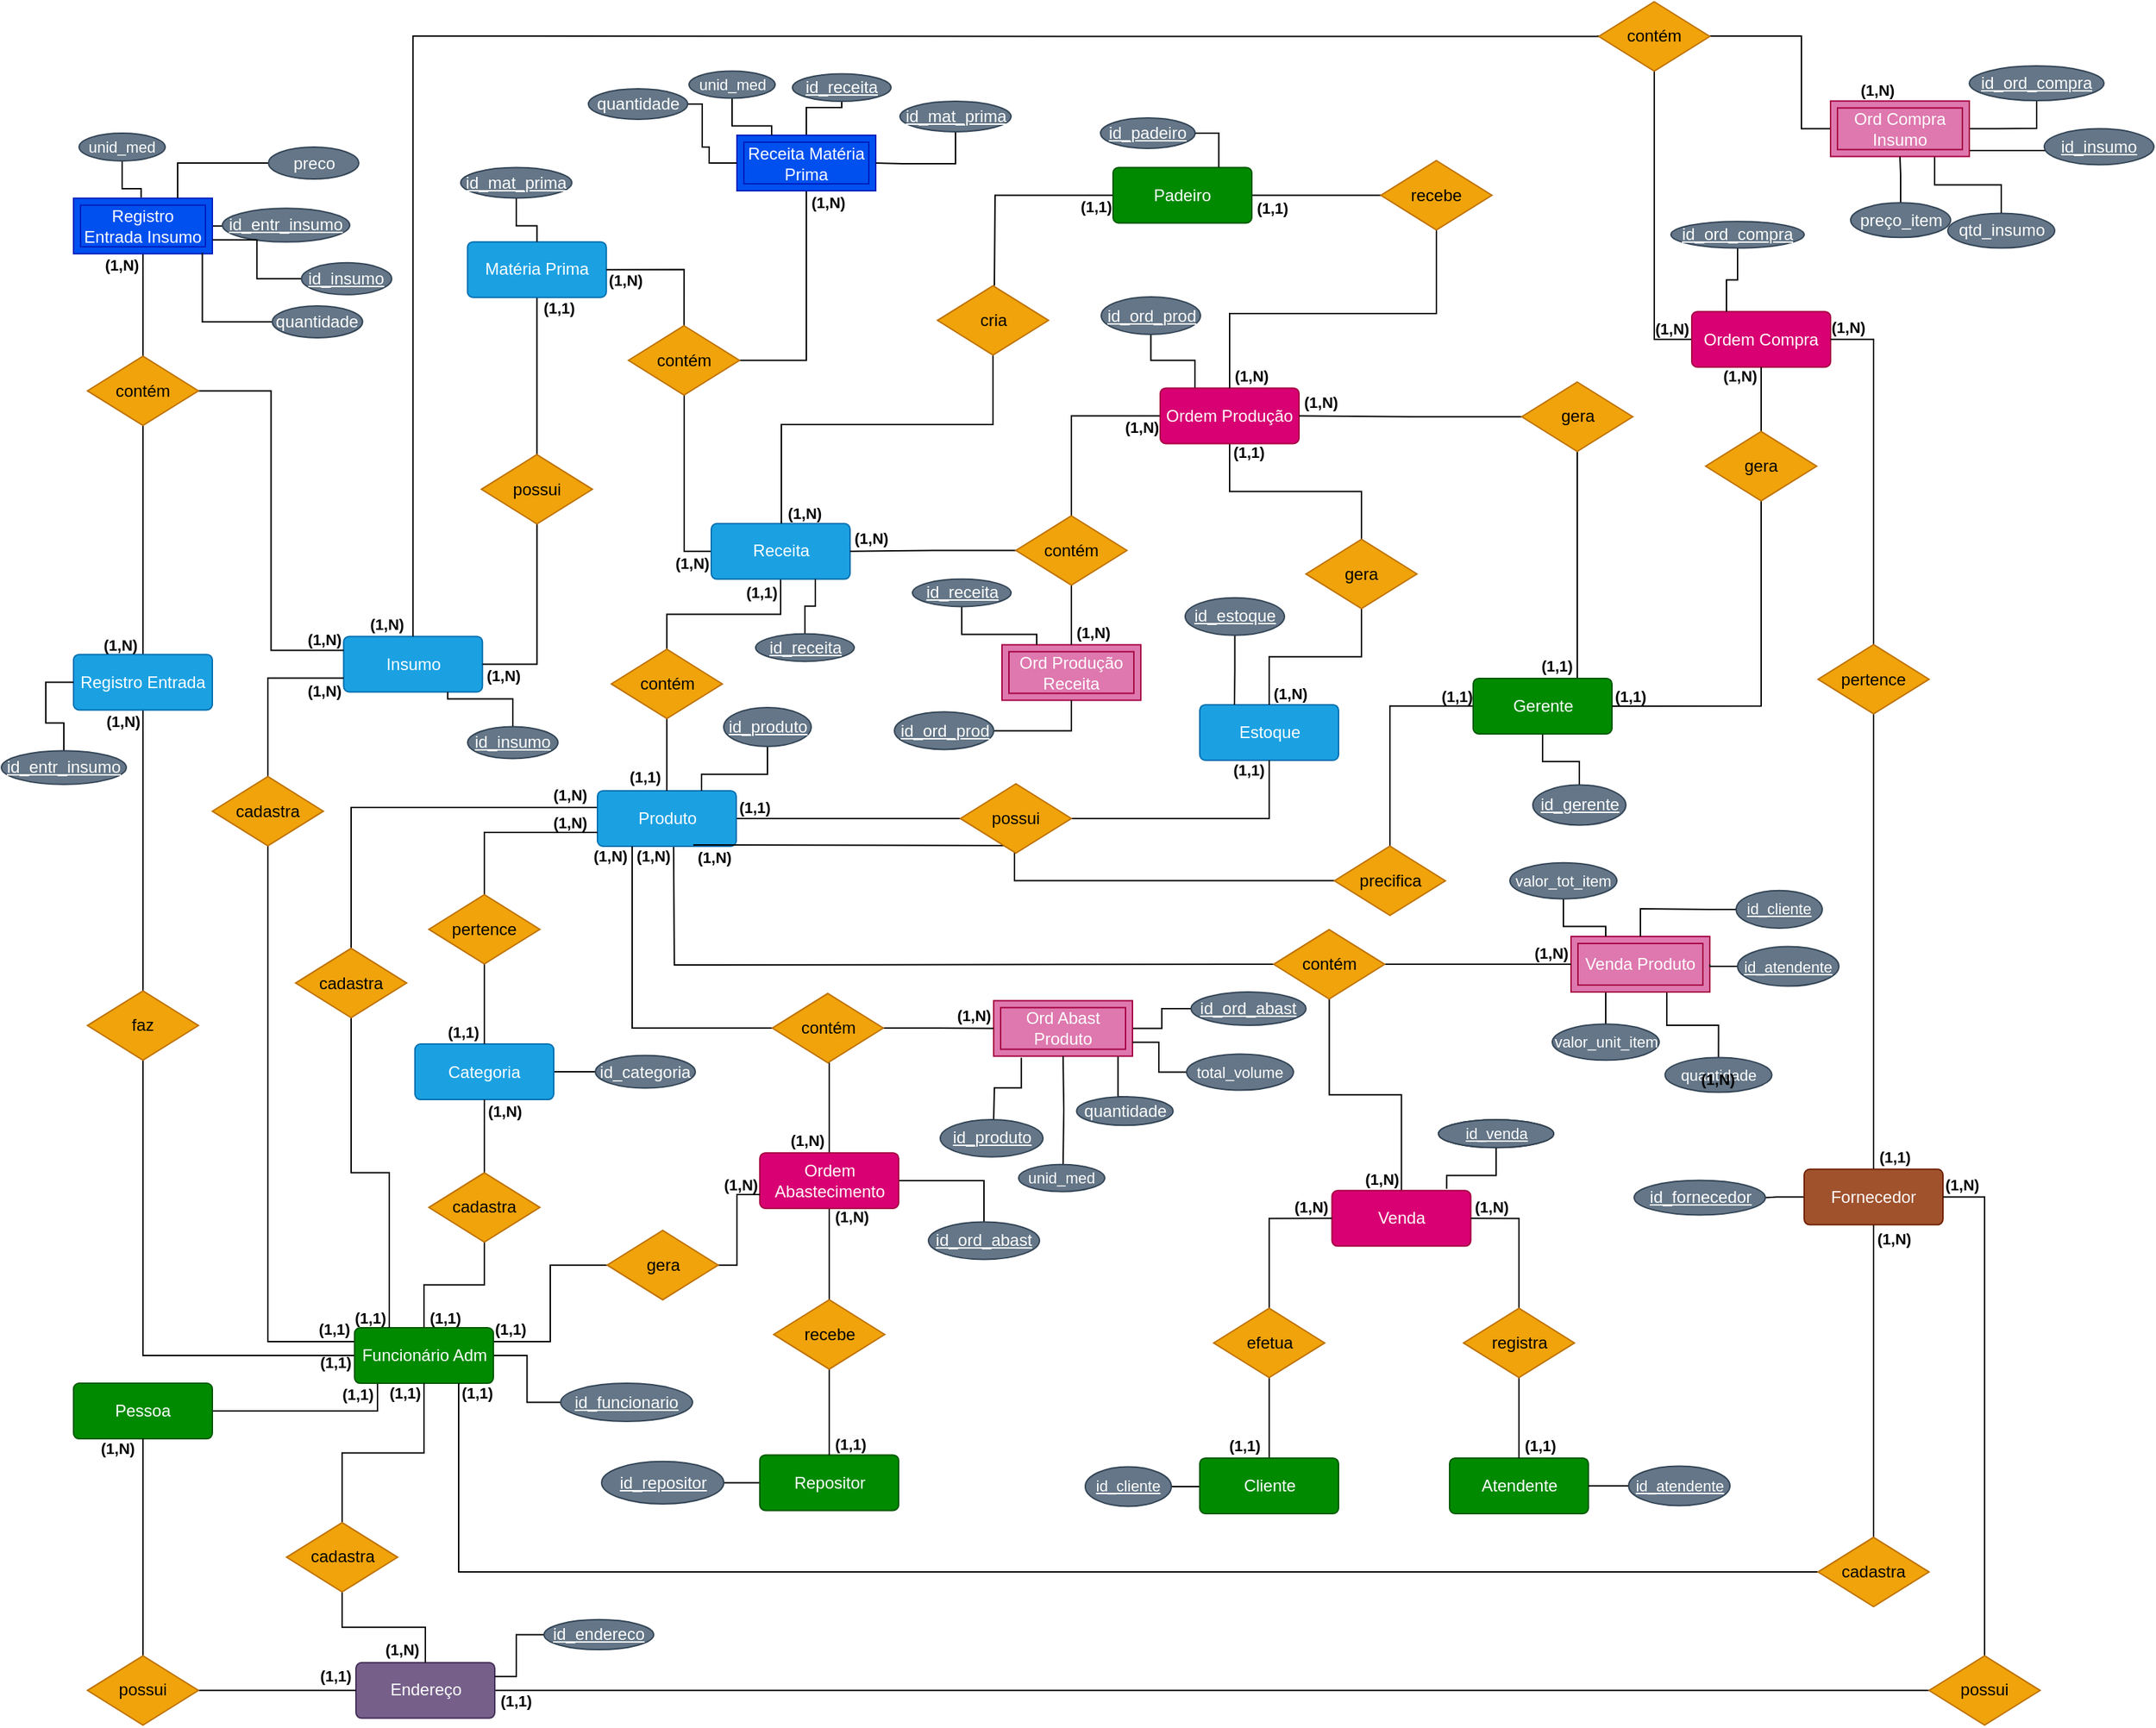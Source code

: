 <mxfile version="20.2.3" type="device"><diagram id="SbLSgrSdYf2UWurNoVlB" name="Página-1"><mxGraphModel dx="1169" dy="552" grid="1" gridSize="10" guides="1" tooltips="1" connect="1" arrows="1" fold="1" page="1" pageScale="1" pageWidth="1100" pageHeight="850" math="0" shadow="0"><root><mxCell id="0"/><mxCell id="1" parent="0"/><mxCell id="jh5kyQnCm93y4jnMjV3u-525" style="edgeStyle=orthogonalEdgeStyle;rounded=0;orthogonalLoop=1;jettySize=auto;html=1;entryX=0;entryY=0.5;entryDx=0;entryDy=0;endArrow=none;endFill=0;" parent="1" source="jh5kyQnCm93y4jnMjV3u-526" target="jh5kyQnCm93y4jnMjV3u-743" edge="1"><mxGeometry relative="1" as="geometry"/></mxCell><mxCell id="jh5kyQnCm93y4jnMjV3u-526" value="Endereço" style="rounded=1;arcSize=10;whiteSpace=wrap;html=1;align=center;fillColor=#76608a;strokeColor=#432D57;fontColor=#ffffff;" parent="1" vertex="1"><mxGeometry x="1795.5" y="2232.42" width="100" height="40" as="geometry"/></mxCell><mxCell id="jh5kyQnCm93y4jnMjV3u-527" style="edgeStyle=orthogonalEdgeStyle;rounded=0;orthogonalLoop=1;jettySize=auto;html=1;endArrow=none;endFill=0;exitX=0.25;exitY=1;exitDx=0;exitDy=0;" parent="1" source="jh5kyQnCm93y4jnMjV3u-529" target="jh5kyQnCm93y4jnMjV3u-535" edge="1"><mxGeometry relative="1" as="geometry"/></mxCell><mxCell id="jh5kyQnCm93y4jnMjV3u-528" style="edgeStyle=orthogonalEdgeStyle;rounded=0;orthogonalLoop=1;jettySize=auto;html=1;entryX=0.5;entryY=0;entryDx=0;entryDy=0;endArrow=none;endFill=0;" parent="1" source="jh5kyQnCm93y4jnMjV3u-529" target="jh5kyQnCm93y4jnMjV3u-536" edge="1"><mxGeometry relative="1" as="geometry"><Array as="points"><mxPoint x="2740" y="1773.02"/><mxPoint x="2777" y="1773.02"/></Array></mxGeometry></mxCell><mxCell id="jh5kyQnCm93y4jnMjV3u-529" value="Venda Produto" style="shape=ext;margin=3;double=1;whiteSpace=wrap;html=1;align=center;fillColor=#DE78AE;fontColor=#ffffff;strokeColor=#A50040;" parent="1" vertex="1"><mxGeometry x="2671" y="1709.02" width="100" height="40" as="geometry"/></mxCell><mxCell id="jh5kyQnCm93y4jnMjV3u-530" style="edgeStyle=orthogonalEdgeStyle;rounded=0;orthogonalLoop=1;jettySize=auto;html=1;endArrow=none;endFill=0;" parent="1" source="jh5kyQnCm93y4jnMjV3u-533" target="jh5kyQnCm93y4jnMjV3u-529" edge="1"><mxGeometry relative="1" as="geometry"/></mxCell><mxCell id="jh5kyQnCm93y4jnMjV3u-531" style="edgeStyle=orthogonalEdgeStyle;rounded=0;orthogonalLoop=1;jettySize=auto;html=1;entryX=-0.073;entryY=0.257;entryDx=0;entryDy=0;entryPerimeter=0;endArrow=none;endFill=0;" parent="1" edge="1"><mxGeometry relative="1" as="geometry"><mxPoint x="2459.782" y="1729" as="sourcePoint"/><mxPoint x="2024.37" y="1644.55" as="targetPoint"/></mxGeometry></mxCell><mxCell id="jh5kyQnCm93y4jnMjV3u-532" style="edgeStyle=orthogonalEdgeStyle;rounded=0;orthogonalLoop=1;jettySize=auto;html=1;endArrow=none;endFill=0;" parent="1" source="jh5kyQnCm93y4jnMjV3u-533" target="jh5kyQnCm93y4jnMjV3u-685" edge="1"><mxGeometry relative="1" as="geometry"/></mxCell><mxCell id="jh5kyQnCm93y4jnMjV3u-533" value="contém" style="shape=rhombus;perimeter=rhombusPerimeter;whiteSpace=wrap;html=1;align=center;fillColor=#f0a30a;fontColor=#000000;strokeColor=#BD7000;" parent="1" vertex="1"><mxGeometry x="2456.75" y="1704.02" width="80" height="50" as="geometry"/></mxCell><mxCell id="jh5kyQnCm93y4jnMjV3u-534" value="(1,N)" style="text;html=1;strokeColor=none;fillColor=none;align=center;verticalAlign=middle;whiteSpace=wrap;rounded=0;fontSize=11;fontStyle=1" parent="1" vertex="1"><mxGeometry x="1979.5" y="1635.84" width="60" height="30" as="geometry"/></mxCell><mxCell id="jh5kyQnCm93y4jnMjV3u-535" value="valor_unit_item" style="ellipse;whiteSpace=wrap;html=1;align=center;fontSize=11;fillColor=#647687;fontColor=#ffffff;strokeColor=#314354;" parent="1" vertex="1"><mxGeometry x="2657.5" y="1772.17" width="77" height="26" as="geometry"/></mxCell><mxCell id="jh5kyQnCm93y4jnMjV3u-536" value="quantidade" style="ellipse;whiteSpace=wrap;html=1;align=center;fontSize=11;fillColor=#647687;fontColor=#ffffff;strokeColor=#314354;" parent="1" vertex="1"><mxGeometry x="2738.75" y="1796.27" width="77" height="25" as="geometry"/></mxCell><mxCell id="jh5kyQnCm93y4jnMjV3u-537" value="(1,N)" style="text;html=1;strokeColor=none;fillColor=none;align=center;verticalAlign=middle;whiteSpace=wrap;rounded=0;fontSize=11;fontStyle=1" parent="1" vertex="1"><mxGeometry x="2627" y="1705.52" width="60" height="30" as="geometry"/></mxCell><mxCell id="jh5kyQnCm93y4jnMjV3u-539" style="edgeStyle=orthogonalEdgeStyle;rounded=0;orthogonalLoop=1;jettySize=auto;html=1;endArrow=none;endFill=0;" parent="1" source="jh5kyQnCm93y4jnMjV3u-540" target="jh5kyQnCm93y4jnMjV3u-529" edge="1"><mxGeometry relative="1" as="geometry"/></mxCell><mxCell id="jh5kyQnCm93y4jnMjV3u-540" value="id_atendente" style="ellipse;whiteSpace=wrap;html=1;align=center;fontSize=11;fillColor=#647687;fontStyle=4;fontColor=#ffffff;strokeColor=#314354;" parent="1" vertex="1"><mxGeometry x="2791" y="1716.3" width="73" height="28.5" as="geometry"/></mxCell><mxCell id="jh5kyQnCm93y4jnMjV3u-541" style="edgeStyle=orthogonalEdgeStyle;rounded=0;orthogonalLoop=1;jettySize=auto;html=1;entryX=0;entryY=0.5;entryDx=0;entryDy=0;endArrow=none;endFill=0;" parent="1" source="jh5kyQnCm93y4jnMjV3u-545" target="jh5kyQnCm93y4jnMjV3u-561" edge="1"><mxGeometry relative="1" as="geometry"/></mxCell><mxCell id="jh5kyQnCm93y4jnMjV3u-542" style="edgeStyle=orthogonalEdgeStyle;rounded=0;orthogonalLoop=1;jettySize=auto;html=1;endArrow=none;endFill=0;exitX=0;exitY=0.25;exitDx=0;exitDy=0;" parent="1" source="jh5kyQnCm93y4jnMjV3u-545" target="jh5kyQnCm93y4jnMjV3u-709" edge="1"><mxGeometry relative="1" as="geometry"/></mxCell><mxCell id="jh5kyQnCm93y4jnMjV3u-543" style="edgeStyle=orthogonalEdgeStyle;rounded=0;orthogonalLoop=1;jettySize=auto;html=1;entryX=0.5;entryY=1;entryDx=0;entryDy=0;endArrow=none;endFill=0;" parent="1" source="jh5kyQnCm93y4jnMjV3u-545" target="jh5kyQnCm93y4jnMjV3u-713" edge="1"><mxGeometry relative="1" as="geometry"/></mxCell><mxCell id="jh5kyQnCm93y4jnMjV3u-544" style="edgeStyle=orthogonalEdgeStyle;rounded=0;orthogonalLoop=1;jettySize=auto;html=1;entryX=0.5;entryY=1;entryDx=0;entryDy=0;endArrow=none;endFill=0;" parent="1" source="jh5kyQnCm93y4jnMjV3u-545" target="jh5kyQnCm93y4jnMjV3u-559" edge="1"><mxGeometry relative="1" as="geometry"/></mxCell><mxCell id="2ZQebssucrYXq6zu8Ild-40" style="edgeStyle=orthogonalEdgeStyle;rounded=0;orthogonalLoop=1;jettySize=auto;html=1;entryX=0;entryY=0.5;entryDx=0;entryDy=0;endArrow=none;endFill=0;exitX=1;exitY=0.25;exitDx=0;exitDy=0;" parent="1" source="jh5kyQnCm93y4jnMjV3u-545" target="2ZQebssucrYXq6zu8Ild-39" edge="1"><mxGeometry relative="1" as="geometry"><mxPoint x="1900" y="2000" as="sourcePoint"/></mxGeometry></mxCell><mxCell id="jh5kyQnCm93y4jnMjV3u-545" value="Funcionário Adm" style="rounded=1;arcSize=10;whiteSpace=wrap;html=1;align=center;fillColor=#008a00;fontColor=#ffffff;strokeColor=#005700;" parent="1" vertex="1"><mxGeometry x="1794.5" y="1991.02" width="100" height="40" as="geometry"/></mxCell><mxCell id="jh5kyQnCm93y4jnMjV3u-546" style="edgeStyle=orthogonalEdgeStyle;rounded=0;orthogonalLoop=1;jettySize=auto;html=1;entryX=0.5;entryY=0;entryDx=0;entryDy=0;endArrow=none;endFill=0;" parent="1" source="jh5kyQnCm93y4jnMjV3u-548" target="jh5kyQnCm93y4jnMjV3u-554" edge="1"><mxGeometry relative="1" as="geometry"/></mxCell><mxCell id="jh5kyQnCm93y4jnMjV3u-547" style="edgeStyle=orthogonalEdgeStyle;rounded=0;orthogonalLoop=1;jettySize=auto;html=1;endArrow=none;endFill=0;" parent="1" source="jh5kyQnCm93y4jnMjV3u-548" edge="1"><mxGeometry relative="1" as="geometry"><mxPoint x="2136.5" y="1800.02" as="targetPoint"/></mxGeometry></mxCell><mxCell id="2ZQebssucrYXq6zu8Ild-46" style="edgeStyle=orthogonalEdgeStyle;rounded=0;orthogonalLoop=1;jettySize=auto;html=1;endArrow=none;endFill=0;" parent="1" source="jh5kyQnCm93y4jnMjV3u-548" target="jh5kyQnCm93y4jnMjV3u-563" edge="1"><mxGeometry relative="1" as="geometry"/></mxCell><mxCell id="jh5kyQnCm93y4jnMjV3u-548" value="Ordem Abastecimento" style="rounded=1;arcSize=10;whiteSpace=wrap;html=1;align=center;fillColor=#d80073;fontColor=#ffffff;strokeColor=#A50040;" parent="1" vertex="1"><mxGeometry x="2086.5" y="1864.98" width="100" height="40" as="geometry"/></mxCell><mxCell id="jh5kyQnCm93y4jnMjV3u-549" style="edgeStyle=orthogonalEdgeStyle;rounded=0;orthogonalLoop=1;jettySize=auto;html=1;entryX=0;entryY=0.5;entryDx=0;entryDy=0;endArrow=none;endFill=0;" parent="1" source="jh5kyQnCm93y4jnMjV3u-550" target="jh5kyQnCm93y4jnMjV3u-760" edge="1"><mxGeometry relative="1" as="geometry"><mxPoint x="2380" y="1774.52" as="targetPoint"/></mxGeometry></mxCell><mxCell id="jh5kyQnCm93y4jnMjV3u-550" value="Ord Abast Produto" style="shape=ext;margin=3;double=1;whiteSpace=wrap;html=1;align=center;fillColor=#DE78AE;fontColor=#ffffff;strokeColor=#A50040;" parent="1" vertex="1"><mxGeometry x="2255" y="1755.27" width="100" height="40" as="geometry"/></mxCell><mxCell id="jh5kyQnCm93y4jnMjV3u-551" value="" style="edgeStyle=orthogonalEdgeStyle;rounded=0;orthogonalLoop=1;jettySize=auto;html=1;fontSize=11;endArrow=none;endFill=0;" parent="1" source="jh5kyQnCm93y4jnMjV3u-552" target="jh5kyQnCm93y4jnMjV3u-560" edge="1"><mxGeometry relative="1" as="geometry"/></mxCell><mxCell id="jh5kyQnCm93y4jnMjV3u-552" value="Repositor" style="rounded=1;arcSize=10;whiteSpace=wrap;html=1;align=center;fillColor=#008a00;fontColor=#ffffff;strokeColor=#005700;" parent="1" vertex="1"><mxGeometry x="2086.5" y="2082.7" width="100" height="40" as="geometry"/></mxCell><mxCell id="jh5kyQnCm93y4jnMjV3u-553" style="edgeStyle=orthogonalEdgeStyle;rounded=0;orthogonalLoop=1;jettySize=auto;html=1;entryX=0.5;entryY=0;entryDx=0;entryDy=0;endArrow=none;endFill=0;" parent="1" source="jh5kyQnCm93y4jnMjV3u-554" target="jh5kyQnCm93y4jnMjV3u-552" edge="1"><mxGeometry relative="1" as="geometry"/></mxCell><mxCell id="jh5kyQnCm93y4jnMjV3u-554" value="recebe" style="shape=rhombus;perimeter=rhombusPerimeter;whiteSpace=wrap;html=1;align=center;fillColor=#f0a30a;fontColor=#000000;strokeColor=#BD7000;" parent="1" vertex="1"><mxGeometry x="2096.5" y="1970.85" width="80" height="50" as="geometry"/></mxCell><mxCell id="jh5kyQnCm93y4jnMjV3u-555" style="edgeStyle=orthogonalEdgeStyle;rounded=0;orthogonalLoop=1;jettySize=auto;html=1;entryX=0.25;entryY=0;entryDx=0;entryDy=0;endArrow=none;endFill=0;" parent="1" source="jh5kyQnCm93y4jnMjV3u-557" target="jh5kyQnCm93y4jnMjV3u-545" edge="1"><mxGeometry relative="1" as="geometry"/></mxCell><mxCell id="jh5kyQnCm93y4jnMjV3u-556" style="edgeStyle=orthogonalEdgeStyle;rounded=0;orthogonalLoop=1;jettySize=auto;html=1;endArrow=none;endFill=0;exitX=0.5;exitY=0;exitDx=0;exitDy=0;" parent="1" source="jh5kyQnCm93y4jnMjV3u-557" target="jh5kyQnCm93y4jnMjV3u-611" edge="1"><mxGeometry relative="1" as="geometry"><mxPoint x="1955.5" y="1615.97" as="targetPoint"/><Array as="points"><mxPoint x="1792" y="1616.02"/></Array></mxGeometry></mxCell><mxCell id="jh5kyQnCm93y4jnMjV3u-557" value="cadastra" style="shape=rhombus;perimeter=rhombusPerimeter;whiteSpace=wrap;html=1;align=center;fillColor=#f0a30a;fontColor=#000000;strokeColor=#BD7000;" parent="1" vertex="1"><mxGeometry x="1752" y="1717.52" width="80" height="50" as="geometry"/></mxCell><mxCell id="2ZQebssucrYXq6zu8Ild-5" style="edgeStyle=orthogonalEdgeStyle;rounded=0;orthogonalLoop=1;jettySize=auto;html=1;endArrow=none;endFill=0;" parent="1" source="jh5kyQnCm93y4jnMjV3u-559" target="2ZQebssucrYXq6zu8Ild-4" edge="1"><mxGeometry relative="1" as="geometry"/></mxCell><mxCell id="jh5kyQnCm93y4jnMjV3u-559" value="faz" style="shape=rhombus;perimeter=rhombusPerimeter;whiteSpace=wrap;html=1;align=center;fillColor=#f0a30a;fontColor=#000000;strokeColor=#BD7000;" parent="1" vertex="1"><mxGeometry x="1602" y="1748.17" width="80" height="50" as="geometry"/></mxCell><mxCell id="jh5kyQnCm93y4jnMjV3u-560" value="id_repositor" style="ellipse;whiteSpace=wrap;html=1;rounded=1;arcSize=10;fontStyle=4;fillColor=#647687;fontColor=#ffffff;strokeColor=#314354;" parent="1" vertex="1"><mxGeometry x="1972.5" y="2087.43" width="88" height="30.55" as="geometry"/></mxCell><mxCell id="jh5kyQnCm93y4jnMjV3u-561" value="id_funcionario" style="ellipse;whiteSpace=wrap;html=1;rounded=1;arcSize=10;fontStyle=4;fillColor=#647687;fontColor=#ffffff;strokeColor=#314354;" parent="1" vertex="1"><mxGeometry x="1943" y="2031.02" width="95" height="27.5" as="geometry"/></mxCell><mxCell id="jh5kyQnCm93y4jnMjV3u-563" value="id_ord_abast" style="ellipse;whiteSpace=wrap;html=1;rounded=1;arcSize=10;fontStyle=4;fillColor=#647687;fontColor=#ffffff;strokeColor=#314354;" parent="1" vertex="1"><mxGeometry x="2208" y="1914.77" width="80" height="27" as="geometry"/></mxCell><mxCell id="jh5kyQnCm93y4jnMjV3u-564" style="edgeStyle=orthogonalEdgeStyle;rounded=0;orthogonalLoop=1;jettySize=auto;html=1;entryX=0.199;entryY=1.028;entryDx=0;entryDy=0;entryPerimeter=0;endArrow=none;endFill=0;" parent="1" target="jh5kyQnCm93y4jnMjV3u-550" edge="1"><mxGeometry relative="1" as="geometry"><mxPoint x="2255" y="1840.98" as="sourcePoint"/></mxGeometry></mxCell><mxCell id="jh5kyQnCm93y4jnMjV3u-565" style="edgeStyle=orthogonalEdgeStyle;rounded=0;orthogonalLoop=1;jettySize=auto;html=1;endArrow=none;endFill=0;" parent="1" source="jh5kyQnCm93y4jnMjV3u-567" target="jh5kyQnCm93y4jnMjV3u-545" edge="1"><mxGeometry relative="1" as="geometry"/></mxCell><mxCell id="jh5kyQnCm93y4jnMjV3u-566" style="edgeStyle=orthogonalEdgeStyle;rounded=0;orthogonalLoop=1;jettySize=auto;html=1;endArrow=none;endFill=0;exitX=0.5;exitY=1;exitDx=0;exitDy=0;" parent="1" source="jh5kyQnCm93y4jnMjV3u-567" target="jh5kyQnCm93y4jnMjV3u-526" edge="1"><mxGeometry relative="1" as="geometry"><mxPoint x="1785.474" y="2162.404" as="sourcePoint"/></mxGeometry></mxCell><mxCell id="jh5kyQnCm93y4jnMjV3u-567" value="cadastra" style="shape=rhombus;perimeter=rhombusPerimeter;whiteSpace=wrap;html=1;align=center;fillColor=#f0a30a;fontColor=#000000;strokeColor=#BD7000;" parent="1" vertex="1"><mxGeometry x="1745.5" y="2131.42" width="80" height="50" as="geometry"/></mxCell><mxCell id="jh5kyQnCm93y4jnMjV3u-568" style="edgeStyle=orthogonalEdgeStyle;rounded=0;orthogonalLoop=1;jettySize=auto;html=1;entryX=1;entryY=0.25;entryDx=0;entryDy=0;endArrow=none;endFill=0;" parent="1" source="jh5kyQnCm93y4jnMjV3u-569" target="jh5kyQnCm93y4jnMjV3u-526" edge="1"><mxGeometry relative="1" as="geometry"/></mxCell><mxCell id="jh5kyQnCm93y4jnMjV3u-569" value="id_endereco" style="ellipse;whiteSpace=wrap;html=1;rounded=1;arcSize=10;fontStyle=4;fillColor=#647687;fontColor=#ffffff;strokeColor=#314354;" parent="1" vertex="1"><mxGeometry x="1931" y="2201.42" width="79" height="21.6" as="geometry"/></mxCell><mxCell id="2ZQebssucrYXq6zu8Ild-38" style="edgeStyle=orthogonalEdgeStyle;rounded=0;orthogonalLoop=1;jettySize=auto;html=1;entryX=1;entryY=0.75;entryDx=0;entryDy=0;endArrow=none;endFill=0;" parent="1" source="jh5kyQnCm93y4jnMjV3u-573" target="jh5kyQnCm93y4jnMjV3u-550" edge="1"><mxGeometry relative="1" as="geometry"/></mxCell><mxCell id="jh5kyQnCm93y4jnMjV3u-573" value="total_volume" style="ellipse;whiteSpace=wrap;html=1;align=center;fontSize=11;fillColor=#647687;fontColor=#ffffff;strokeColor=#314354;" parent="1" vertex="1"><mxGeometry x="2394" y="1793.8" width="77" height="26" as="geometry"/></mxCell><mxCell id="jh5kyQnCm93y4jnMjV3u-574" style="edgeStyle=orthogonalEdgeStyle;rounded=0;orthogonalLoop=1;jettySize=auto;html=1;entryX=0.896;entryY=1.009;entryDx=0;entryDy=0;entryPerimeter=0;endArrow=none;endFill=0;" parent="1" target="jh5kyQnCm93y4jnMjV3u-550" edge="1"><mxGeometry relative="1" as="geometry"><mxPoint x="2352" y="1824.48" as="sourcePoint"/></mxGeometry></mxCell><mxCell id="jh5kyQnCm93y4jnMjV3u-575" value="(1,N)" style="text;html=1;strokeColor=none;fillColor=none;align=center;verticalAlign=middle;whiteSpace=wrap;rounded=0;fontSize=11;fontStyle=1" parent="1" vertex="1"><mxGeometry x="1798.5" y="2208.42" width="60" height="30" as="geometry"/></mxCell><mxCell id="jh5kyQnCm93y4jnMjV3u-576" value="(1,N)" style="text;html=1;strokeColor=none;fillColor=none;align=center;verticalAlign=middle;whiteSpace=wrap;rounded=0;fontSize=11;fontStyle=1" parent="1" vertex="1"><mxGeometry x="2090.75" y="1841.17" width="60" height="30" as="geometry"/></mxCell><mxCell id="jh5kyQnCm93y4jnMjV3u-577" value="(1,1)" style="text;html=1;strokeColor=none;fillColor=none;align=center;verticalAlign=middle;whiteSpace=wrap;rounded=0;fontSize=11;fontStyle=1" parent="1" vertex="1"><mxGeometry x="2117.5" y="2060.2" width="68" height="30" as="geometry"/></mxCell><mxCell id="jh5kyQnCm93y4jnMjV3u-578" value="(1,N)" style="text;html=1;strokeColor=none;fillColor=none;align=center;verticalAlign=middle;whiteSpace=wrap;rounded=0;fontSize=11;fontStyle=1" parent="1" vertex="1"><mxGeometry x="2122.5" y="1896.17" width="60" height="30" as="geometry"/></mxCell><mxCell id="jh5kyQnCm93y4jnMjV3u-579" style="edgeStyle=orthogonalEdgeStyle;rounded=0;orthogonalLoop=1;jettySize=auto;html=1;entryX=0.5;entryY=1;entryDx=0;entryDy=0;endArrow=none;endFill=0;" parent="1" target="jh5kyQnCm93y4jnMjV3u-550" edge="1"><mxGeometry relative="1" as="geometry"><mxPoint x="2305" y="1873.32" as="sourcePoint"/></mxGeometry></mxCell><mxCell id="jh5kyQnCm93y4jnMjV3u-580" value="(1,N)" style="text;html=1;strokeColor=none;fillColor=none;align=center;verticalAlign=middle;whiteSpace=wrap;rounded=0;fontSize=11;fontStyle=1" parent="1" vertex="1"><mxGeometry x="2411" y="1289.69" width="60" height="30" as="geometry"/></mxCell><mxCell id="Sev54ECYu-xkbB_KwoRd-88" style="edgeStyle=orthogonalEdgeStyle;rounded=0;orthogonalLoop=1;jettySize=auto;html=1;entryX=0.5;entryY=0;entryDx=0;entryDy=0;endArrow=none;endFill=0;" parent="1" source="jh5kyQnCm93y4jnMjV3u-583" target="jh5kyQnCm93y4jnMjV3u-617" edge="1"><mxGeometry relative="1" as="geometry"/></mxCell><mxCell id="Sev54ECYu-xkbB_KwoRd-91" style="edgeStyle=orthogonalEdgeStyle;rounded=0;orthogonalLoop=1;jettySize=auto;html=1;endArrow=none;endFill=0;" parent="1" source="jh5kyQnCm93y4jnMjV3u-583" target="Sev54ECYu-xkbB_KwoRd-59" edge="1"><mxGeometry relative="1" as="geometry"><Array as="points"><mxPoint x="2032" y="1431"/></Array></mxGeometry></mxCell><mxCell id="jh5kyQnCm93y4jnMjV3u-583" value="Receita&lt;br&gt;" style="rounded=1;arcSize=10;whiteSpace=wrap;html=1;align=center;fillColor=#1ba1e2;fontColor=#ffffff;strokeColor=#006EAF;" parent="1" vertex="1"><mxGeometry x="2051.5" y="1411.42" width="100" height="40" as="geometry"/></mxCell><mxCell id="jh5kyQnCm93y4jnMjV3u-584" style="edgeStyle=orthogonalEdgeStyle;rounded=0;orthogonalLoop=1;jettySize=auto;html=1;entryX=0.5;entryY=0;entryDx=0;entryDy=0;fontSize=11;endArrow=none;endFill=0;" parent="1" source="jh5kyQnCm93y4jnMjV3u-586" target="jh5kyQnCm93y4jnMjV3u-604" edge="1"><mxGeometry relative="1" as="geometry"/></mxCell><mxCell id="jh5kyQnCm93y4jnMjV3u-585" value="" style="edgeStyle=orthogonalEdgeStyle;rounded=0;orthogonalLoop=1;jettySize=auto;html=1;fontSize=11;endArrow=none;endFill=0;exitX=0.25;exitY=0;exitDx=0;exitDy=0;" parent="1" source="jh5kyQnCm93y4jnMjV3u-586" target="jh5kyQnCm93y4jnMjV3u-662" edge="1"><mxGeometry relative="1" as="geometry"/></mxCell><mxCell id="Sev54ECYu-xkbB_KwoRd-120" style="edgeStyle=orthogonalEdgeStyle;rounded=0;orthogonalLoop=1;jettySize=auto;html=1;endArrow=none;endFill=0;exitX=0.5;exitY=1;exitDx=0;exitDy=0;" parent="1" source="jh5kyQnCm93y4jnMjV3u-586" target="Sev54ECYu-xkbB_KwoRd-118" edge="1"><mxGeometry relative="1" as="geometry"/></mxCell><mxCell id="jh5kyQnCm93y4jnMjV3u-586" value="Ordem Produção" style="rounded=1;arcSize=10;whiteSpace=wrap;html=1;align=center;fillColor=#d80073;fontColor=#ffffff;strokeColor=#A50040;" parent="1" vertex="1"><mxGeometry x="2375" y="1313.69" width="100" height="40" as="geometry"/></mxCell><mxCell id="jh5kyQnCm93y4jnMjV3u-587" style="edgeStyle=orthogonalEdgeStyle;rounded=0;orthogonalLoop=1;jettySize=auto;html=1;fontSize=11;endArrow=none;endFill=0;" parent="1" source="jh5kyQnCm93y4jnMjV3u-590" edge="1"><mxGeometry relative="1" as="geometry"><mxPoint x="2255.5" y="1239.93" as="targetPoint"/></mxGeometry></mxCell><mxCell id="jh5kyQnCm93y4jnMjV3u-588" style="edgeStyle=orthogonalEdgeStyle;rounded=0;orthogonalLoop=1;jettySize=auto;html=1;entryX=0;entryY=0.5;entryDx=0;entryDy=0;fontSize=11;endArrow=none;endFill=0;" parent="1" source="jh5kyQnCm93y4jnMjV3u-590" target="jh5kyQnCm93y4jnMjV3u-609" edge="1"><mxGeometry relative="1" as="geometry"/></mxCell><mxCell id="jh5kyQnCm93y4jnMjV3u-590" value="Padeiro" style="rounded=1;arcSize=10;whiteSpace=wrap;html=1;align=center;fillColor=#008a00;fontColor=#ffffff;strokeColor=#005700;" parent="1" vertex="1"><mxGeometry x="2341" y="1154.74" width="100" height="40" as="geometry"/></mxCell><mxCell id="jh5kyQnCm93y4jnMjV3u-593" value="Insumo" style="rounded=1;arcSize=10;whiteSpace=wrap;html=1;align=center;fillColor=#1ba1e2;fontColor=#ffffff;strokeColor=#006EAF;" parent="1" vertex="1"><mxGeometry x="1786.63" y="1492.74" width="100" height="40" as="geometry"/></mxCell><mxCell id="jh5kyQnCm93y4jnMjV3u-597" value="Ord Produção Receita" style="shape=ext;margin=3;double=1;whiteSpace=wrap;html=1;align=center;fillColor=#DE78AE;fontColor=#ffffff;strokeColor=#A50040;" parent="1" vertex="1"><mxGeometry x="2261" y="1498.74" width="100" height="40" as="geometry"/></mxCell><mxCell id="jh5kyQnCm93y4jnMjV3u-602" style="edgeStyle=orthogonalEdgeStyle;rounded=0;orthogonalLoop=1;jettySize=auto;html=1;entryX=0.5;entryY=0;entryDx=0;entryDy=0;fontSize=11;endArrow=none;endFill=0;" parent="1" source="jh5kyQnCm93y4jnMjV3u-604" target="jh5kyQnCm93y4jnMjV3u-597" edge="1"><mxGeometry relative="1" as="geometry"/></mxCell><mxCell id="jh5kyQnCm93y4jnMjV3u-603" style="edgeStyle=orthogonalEdgeStyle;rounded=0;orthogonalLoop=1;jettySize=auto;html=1;fontSize=11;endArrow=none;endFill=0;" parent="1" source="jh5kyQnCm93y4jnMjV3u-604" target="jh5kyQnCm93y4jnMjV3u-583" edge="1"><mxGeometry relative="1" as="geometry"/></mxCell><mxCell id="jh5kyQnCm93y4jnMjV3u-604" value="contém" style="shape=rhombus;perimeter=rhombusPerimeter;whiteSpace=wrap;html=1;align=center;fillColor=#f0a30a;fontColor=#000000;strokeColor=#BD7000;" parent="1" vertex="1"><mxGeometry x="2271" y="1405.74" width="80" height="50" as="geometry"/></mxCell><mxCell id="Sev54ECYu-xkbB_KwoRd-89" style="edgeStyle=orthogonalEdgeStyle;rounded=0;orthogonalLoop=1;jettySize=auto;html=1;endArrow=none;endFill=0;" parent="1" source="jh5kyQnCm93y4jnMjV3u-606" target="jh5kyQnCm93y4jnMjV3u-583" edge="1"><mxGeometry relative="1" as="geometry"><Array as="points"><mxPoint x="2255" y="1340"/><mxPoint x="2102" y="1340"/></Array></mxGeometry></mxCell><mxCell id="jh5kyQnCm93y4jnMjV3u-606" value="cria" style="shape=rhombus;perimeter=rhombusPerimeter;whiteSpace=wrap;html=1;align=center;fillColor=#f0a30a;fontColor=#000000;strokeColor=#BD7000;" parent="1" vertex="1"><mxGeometry x="2214.5" y="1239.93" width="80" height="50" as="geometry"/></mxCell><mxCell id="jh5kyQnCm93y4jnMjV3u-607" style="edgeStyle=orthogonalEdgeStyle;rounded=0;orthogonalLoop=1;jettySize=auto;html=1;exitX=0.5;exitY=1;exitDx=0;exitDy=0;fontSize=11;endArrow=none;endFill=0;" parent="1" source="jh5kyQnCm93y4jnMjV3u-590" target="jh5kyQnCm93y4jnMjV3u-590" edge="1"><mxGeometry relative="1" as="geometry"/></mxCell><mxCell id="jh5kyQnCm93y4jnMjV3u-608" style="edgeStyle=orthogonalEdgeStyle;rounded=0;orthogonalLoop=1;jettySize=auto;html=1;fontSize=11;endArrow=none;endFill=0;" parent="1" source="jh5kyQnCm93y4jnMjV3u-609" target="jh5kyQnCm93y4jnMjV3u-586" edge="1"><mxGeometry relative="1" as="geometry"><Array as="points"><mxPoint x="2574" y="1260"/><mxPoint x="2425" y="1260"/></Array></mxGeometry></mxCell><mxCell id="jh5kyQnCm93y4jnMjV3u-609" value="recebe" style="shape=rhombus;perimeter=rhombusPerimeter;whiteSpace=wrap;html=1;align=center;fillColor=#f0a30a;fontColor=#000000;strokeColor=#BD7000;" parent="1" vertex="1"><mxGeometry x="2534" y="1149.74" width="80" height="50" as="geometry"/></mxCell><mxCell id="Sev54ECYu-xkbB_KwoRd-130" style="edgeStyle=orthogonalEdgeStyle;rounded=0;orthogonalLoop=1;jettySize=auto;html=1;entryX=0;entryY=0.5;entryDx=0;entryDy=0;endArrow=none;endFill=0;" parent="1" source="jh5kyQnCm93y4jnMjV3u-611" target="Sev54ECYu-xkbB_KwoRd-126" edge="1"><mxGeometry relative="1" as="geometry"/></mxCell><mxCell id="jh5kyQnCm93y4jnMjV3u-611" value="Produto&lt;br&gt;" style="rounded=1;arcSize=10;whiteSpace=wrap;html=1;align=center;fillColor=#1ba1e2;fontColor=#ffffff;strokeColor=#006EAF;" parent="1" vertex="1"><mxGeometry x="1969.5" y="1603.97" width="100" height="40" as="geometry"/></mxCell><mxCell id="jh5kyQnCm93y4jnMjV3u-616" style="edgeStyle=orthogonalEdgeStyle;rounded=0;orthogonalLoop=1;jettySize=auto;html=1;entryX=0.5;entryY=0;entryDx=0;entryDy=0;fontSize=11;endArrow=none;endFill=0;" parent="1" source="jh5kyQnCm93y4jnMjV3u-617" target="jh5kyQnCm93y4jnMjV3u-611" edge="1"><mxGeometry relative="1" as="geometry"/></mxCell><mxCell id="jh5kyQnCm93y4jnMjV3u-617" value="contém" style="shape=rhombus;perimeter=rhombusPerimeter;whiteSpace=wrap;html=1;align=center;fillColor=#f0a30a;fontColor=#000000;strokeColor=#BD7000;" parent="1" vertex="1"><mxGeometry x="1979.5" y="1501.97" width="80" height="50" as="geometry"/></mxCell><mxCell id="jh5kyQnCm93y4jnMjV3u-618" value="(1,N)" style="text;html=1;strokeColor=none;fillColor=none;align=center;verticalAlign=middle;whiteSpace=wrap;rounded=0;fontSize=11;" parent="1" vertex="1"><mxGeometry x="2768" y="1356.72" width="60" height="30" as="geometry"/></mxCell><mxCell id="jh5kyQnCm93y4jnMjV3u-619" value="(1,N)" style="text;html=1;strokeColor=none;fillColor=none;align=center;verticalAlign=middle;whiteSpace=wrap;rounded=0;fontSize=11;fontStyle=1" parent="1" vertex="1"><mxGeometry x="2136.5" y="1410.42" width="60" height="23.95" as="geometry"/></mxCell><mxCell id="jh5kyQnCm93y4jnMjV3u-620" value="(1,N)" style="text;html=1;strokeColor=none;fillColor=none;align=center;verticalAlign=middle;whiteSpace=wrap;rounded=0;fontSize=11;fontStyle=1" parent="1" vertex="1"><mxGeometry x="2297" y="1474.69" width="60" height="30" as="geometry"/></mxCell><mxCell id="jh5kyQnCm93y4jnMjV3u-622" value="(1,1)" style="text;html=1;strokeColor=none;fillColor=none;align=center;verticalAlign=middle;whiteSpace=wrap;rounded=0;fontSize=11;fontStyle=1" parent="1" vertex="1"><mxGeometry x="1974" y="1582.02" width="60" height="23.95" as="geometry"/></mxCell><mxCell id="jh5kyQnCm93y4jnMjV3u-623" value="(1,1)" style="text;html=1;strokeColor=none;fillColor=none;align=center;verticalAlign=middle;whiteSpace=wrap;rounded=0;fontSize=11;fontStyle=1" parent="1" vertex="1"><mxGeometry x="2058" y="1448.76" width="60" height="23.95" as="geometry"/></mxCell><mxCell id="jh5kyQnCm93y4jnMjV3u-624" value="(1,N)" style="text;html=1;strokeColor=none;fillColor=none;align=center;verticalAlign=middle;whiteSpace=wrap;rounded=0;fontSize=11;fontStyle=1" parent="1" vertex="1"><mxGeometry x="2747.25" y="1800.02" width="60" height="23.95" as="geometry"/></mxCell><mxCell id="jh5kyQnCm93y4jnMjV3u-625" value="(1,1)" style="text;html=1;strokeColor=none;fillColor=none;align=center;verticalAlign=middle;whiteSpace=wrap;rounded=0;fontSize=11;fontStyle=1" parent="1" vertex="1"><mxGeometry x="2299" y="1167.74" width="60" height="30" as="geometry"/></mxCell><mxCell id="jh5kyQnCm93y4jnMjV3u-626" style="edgeStyle=orthogonalEdgeStyle;rounded=0;orthogonalLoop=1;jettySize=auto;html=1;endArrow=none;endFill=0;exitX=0;exitY=0.5;exitDx=0;exitDy=0;" parent="1" source="jh5kyQnCm93y4jnMjV3u-627" target="jh5kyQnCm93y4jnMjV3u-733" edge="1"><mxGeometry relative="1" as="geometry"><Array as="points"><mxPoint x="2731" y="1279"/></Array></mxGeometry></mxCell><mxCell id="jh5kyQnCm93y4jnMjV3u-627" value="Ordem Compra&lt;br&gt;" style="rounded=1;arcSize=10;whiteSpace=wrap;html=1;align=center;fillColor=#d80073;fontColor=#ffffff;strokeColor=#A50040;" parent="1" vertex="1"><mxGeometry x="2758" y="1258.59" width="100" height="40" as="geometry"/></mxCell><mxCell id="jh5kyQnCm93y4jnMjV3u-628" style="edgeStyle=orthogonalEdgeStyle;rounded=0;orthogonalLoop=1;jettySize=auto;html=1;fontSize=11;endArrow=none;endFill=0;" parent="1" source="jh5kyQnCm93y4jnMjV3u-631" target="jh5kyQnCm93y4jnMjV3u-645" edge="1"><mxGeometry relative="1" as="geometry"/></mxCell><mxCell id="jh5kyQnCm93y4jnMjV3u-629" style="edgeStyle=orthogonalEdgeStyle;rounded=0;orthogonalLoop=1;jettySize=auto;html=1;fontSize=11;endArrow=none;endFill=0;exitX=0.75;exitY=0;exitDx=0;exitDy=0;" parent="1" source="jh5kyQnCm93y4jnMjV3u-631" target="jh5kyQnCm93y4jnMjV3u-647" edge="1"><mxGeometry relative="1" as="geometry"><mxPoint x="2530" y="1430" as="sourcePoint"/></mxGeometry></mxCell><mxCell id="Sev54ECYu-xkbB_KwoRd-102" style="edgeStyle=orthogonalEdgeStyle;rounded=0;orthogonalLoop=1;jettySize=auto;html=1;endArrow=none;endFill=0;" parent="1" source="jh5kyQnCm93y4jnMjV3u-631" target="jh5kyQnCm93y4jnMjV3u-663" edge="1"><mxGeometry relative="1" as="geometry"/></mxCell><mxCell id="jh5kyQnCm93y4jnMjV3u-631" value="Gerente&lt;br&gt;" style="rounded=1;arcSize=10;whiteSpace=wrap;html=1;align=center;fillColor=#008a00;fontColor=#ffffff;strokeColor=#005700;" parent="1" vertex="1"><mxGeometry x="2600.5" y="1522.94" width="100" height="40" as="geometry"/></mxCell><mxCell id="jh5kyQnCm93y4jnMjV3u-632" value="" style="edgeStyle=orthogonalEdgeStyle;rounded=0;orthogonalLoop=1;jettySize=auto;html=1;fontSize=11;endArrow=none;endFill=0;" parent="1" source="jh5kyQnCm93y4jnMjV3u-635" target="jh5kyQnCm93y4jnMjV3u-664" edge="1"><mxGeometry relative="1" as="geometry"/></mxCell><mxCell id="jh5kyQnCm93y4jnMjV3u-633" style="edgeStyle=orthogonalEdgeStyle;rounded=0;orthogonalLoop=1;jettySize=auto;html=1;entryX=0.5;entryY=1;entryDx=0;entryDy=0;endArrow=none;endFill=0;" parent="1" source="jh5kyQnCm93y4jnMjV3u-635" target="jh5kyQnCm93y4jnMjV3u-649" edge="1"><mxGeometry relative="1" as="geometry"/></mxCell><mxCell id="jh5kyQnCm93y4jnMjV3u-634" style="edgeStyle=orthogonalEdgeStyle;rounded=0;orthogonalLoop=1;jettySize=auto;html=1;entryX=0.5;entryY=0;entryDx=0;entryDy=0;endArrow=none;endFill=0;" parent="1" source="jh5kyQnCm93y4jnMjV3u-635" target="jh5kyQnCm93y4jnMjV3u-726" edge="1"><mxGeometry relative="1" as="geometry"/></mxCell><mxCell id="jh5kyQnCm93y4jnMjV3u-635" value="Fornecedor" style="rounded=1;arcSize=10;whiteSpace=wrap;html=1;align=center;fillColor=#a0522d;strokeColor=#6D1F00;fontColor=#ffffff;" parent="1" vertex="1"><mxGeometry x="2839" y="1876.77" width="100" height="40" as="geometry"/></mxCell><mxCell id="jh5kyQnCm93y4jnMjV3u-636" value="" style="edgeStyle=orthogonalEdgeStyle;rounded=0;orthogonalLoop=1;jettySize=auto;html=1;fontSize=11;endArrow=none;endFill=0;" parent="1" source="jh5kyQnCm93y4jnMjV3u-640" target="jh5kyQnCm93y4jnMjV3u-678" edge="1"><mxGeometry relative="1" as="geometry"><Array as="points"><mxPoint x="2989" y="1142.48"/><mxPoint x="2989" y="1142.48"/></Array></mxGeometry></mxCell><mxCell id="jh5kyQnCm93y4jnMjV3u-637" style="edgeStyle=orthogonalEdgeStyle;rounded=0;orthogonalLoop=1;jettySize=auto;html=1;endArrow=none;endFill=0;" parent="1" source="jh5kyQnCm93y4jnMjV3u-640" target="jh5kyQnCm93y4jnMjV3u-677" edge="1"><mxGeometry relative="1" as="geometry"><Array as="points"><mxPoint x="2978" y="1126.48"/><mxPoint x="3007" y="1126.48"/></Array></mxGeometry></mxCell><mxCell id="jh5kyQnCm93y4jnMjV3u-638" style="edgeStyle=orthogonalEdgeStyle;rounded=0;orthogonalLoop=1;jettySize=auto;html=1;endArrow=none;endFill=0;" parent="1" source="jh5kyQnCm93y4jnMjV3u-640" edge="1"><mxGeometry relative="1" as="geometry"><mxPoint x="2690" y="1060" as="targetPoint"/><Array as="points"><mxPoint x="2837" y="1060"/></Array></mxGeometry></mxCell><mxCell id="jh5kyQnCm93y4jnMjV3u-639" style="edgeStyle=orthogonalEdgeStyle;rounded=0;orthogonalLoop=1;jettySize=auto;html=1;endArrow=none;endFill=0;exitX=0.75;exitY=1;exitDx=0;exitDy=0;" parent="1" source="jh5kyQnCm93y4jnMjV3u-640" target="jh5kyQnCm93y4jnMjV3u-679" edge="1"><mxGeometry relative="1" as="geometry"/></mxCell><mxCell id="jh5kyQnCm93y4jnMjV3u-640" value="Ord Compra Insumo" style="shape=ext;margin=3;double=1;whiteSpace=wrap;html=1;align=center;fillColor=#DE78AE;fontColor=#ffffff;strokeColor=#A50040;" parent="1" vertex="1"><mxGeometry x="2858" y="1106.8" width="100" height="40" as="geometry"/></mxCell><mxCell id="jh5kyQnCm93y4jnMjV3u-641" style="edgeStyle=orthogonalEdgeStyle;rounded=0;orthogonalLoop=1;jettySize=auto;html=1;fontSize=11;endArrow=none;endFill=0;" parent="1" source="jh5kyQnCm93y4jnMjV3u-643" target="jh5kyQnCm93y4jnMjV3u-627" edge="1"><mxGeometry relative="1" as="geometry"/></mxCell><mxCell id="Sev54ECYu-xkbB_KwoRd-98" style="edgeStyle=orthogonalEdgeStyle;rounded=0;orthogonalLoop=1;jettySize=auto;html=1;entryX=1;entryY=0.5;entryDx=0;entryDy=0;endArrow=none;endFill=0;exitX=0.5;exitY=1;exitDx=0;exitDy=0;" parent="1" source="jh5kyQnCm93y4jnMjV3u-643" target="jh5kyQnCm93y4jnMjV3u-631" edge="1"><mxGeometry relative="1" as="geometry"/></mxCell><mxCell id="jh5kyQnCm93y4jnMjV3u-643" value="gera" style="shape=rhombus;perimeter=rhombusPerimeter;whiteSpace=wrap;html=1;align=center;fillColor=#f0a30a;fontColor=#000000;strokeColor=#BD7000;" parent="1" vertex="1"><mxGeometry x="2768" y="1345" width="80" height="50" as="geometry"/></mxCell><mxCell id="jh5kyQnCm93y4jnMjV3u-644" style="edgeStyle=orthogonalEdgeStyle;rounded=0;orthogonalLoop=1;jettySize=auto;html=1;fontSize=11;endArrow=none;endFill=0;entryX=0.75;entryY=1;entryDx=0;entryDy=0;" parent="1" source="jh5kyQnCm93y4jnMjV3u-645" edge="1"><mxGeometry relative="1" as="geometry"><mxPoint x="2038.5" y="1642.97" as="targetPoint"/></mxGeometry></mxCell><mxCell id="jh5kyQnCm93y4jnMjV3u-645" value="precifica" style="shape=rhombus;perimeter=rhombusPerimeter;whiteSpace=wrap;html=1;align=center;fillColor=#f0a30a;fontColor=#000000;strokeColor=#BD7000;" parent="1" vertex="1"><mxGeometry x="2500.5" y="1643.84" width="80" height="50" as="geometry"/></mxCell><mxCell id="jh5kyQnCm93y4jnMjV3u-646" style="edgeStyle=orthogonalEdgeStyle;rounded=0;orthogonalLoop=1;jettySize=auto;html=1;fontSize=11;endArrow=none;endFill=0;exitX=0;exitY=0.5;exitDx=0;exitDy=0;" parent="1" source="jh5kyQnCm93y4jnMjV3u-647" target="jh5kyQnCm93y4jnMjV3u-586" edge="1"><mxGeometry relative="1" as="geometry"><mxPoint x="2613.582" y="1334.421" as="sourcePoint"/></mxGeometry></mxCell><mxCell id="jh5kyQnCm93y4jnMjV3u-647" value="gera" style="shape=rhombus;perimeter=rhombusPerimeter;whiteSpace=wrap;html=1;align=center;fillColor=#f0a30a;fontColor=#000000;strokeColor=#BD7000;" parent="1" vertex="1"><mxGeometry x="2635.5" y="1309.37" width="80" height="50" as="geometry"/></mxCell><mxCell id="jh5kyQnCm93y4jnMjV3u-648" style="edgeStyle=orthogonalEdgeStyle;rounded=0;orthogonalLoop=1;jettySize=auto;html=1;fontSize=11;endArrow=none;endFill=0;entryX=1;entryY=0.5;entryDx=0;entryDy=0;" parent="1" source="jh5kyQnCm93y4jnMjV3u-649" target="jh5kyQnCm93y4jnMjV3u-627" edge="1"><mxGeometry relative="1" as="geometry"><mxPoint x="2889" y="1320" as="targetPoint"/></mxGeometry></mxCell><mxCell id="jh5kyQnCm93y4jnMjV3u-649" value="pertence" style="shape=rhombus;perimeter=rhombusPerimeter;whiteSpace=wrap;html=1;align=center;fillColor=#f0a30a;fontColor=#000000;strokeColor=#BD7000;" parent="1" vertex="1"><mxGeometry x="2849" y="1498.59" width="80" height="50" as="geometry"/></mxCell><mxCell id="jh5kyQnCm93y4jnMjV3u-650" value="(1,N)" style="text;html=1;strokeColor=none;fillColor=none;align=center;verticalAlign=middle;whiteSpace=wrap;rounded=0;fontSize=11;fontStyle=1" parent="1" vertex="1"><mxGeometry x="2461" y="1308.69" width="60" height="30" as="geometry"/></mxCell><mxCell id="jh5kyQnCm93y4jnMjV3u-651" value="(1,1)" style="text;html=1;strokeColor=none;fillColor=none;align=center;verticalAlign=middle;whiteSpace=wrap;rounded=0;fontSize=11;fontStyle=1" parent="1" vertex="1"><mxGeometry x="2630.5" y="1498.69" width="60" height="30" as="geometry"/></mxCell><mxCell id="jh5kyQnCm93y4jnMjV3u-652" value="(1,N)" style="text;html=1;strokeColor=none;fillColor=none;align=center;verticalAlign=middle;whiteSpace=wrap;rounded=0;fontSize=11;fontStyle=1" parent="1" vertex="1"><mxGeometry x="2023.75" y="1636.84" width="60" height="30" as="geometry"/></mxCell><mxCell id="jh5kyQnCm93y4jnMjV3u-653" value="(1,1)" style="text;html=1;strokeColor=none;fillColor=none;align=center;verticalAlign=middle;whiteSpace=wrap;rounded=0;fontSize=11;fontStyle=1" parent="1" vertex="1"><mxGeometry x="2559" y="1520.5" width="60" height="30" as="geometry"/></mxCell><mxCell id="jh5kyQnCm93y4jnMjV3u-654" value="(1,N)" style="text;html=1;strokeColor=none;fillColor=none;align=center;verticalAlign=middle;whiteSpace=wrap;rounded=0;fontSize=11;fontStyle=1" parent="1" vertex="1"><mxGeometry x="2713.5" y="1256.34" width="60" height="30" as="geometry"/></mxCell><mxCell id="jh5kyQnCm93y4jnMjV3u-655" value="(1,1)" style="text;html=1;strokeColor=none;fillColor=none;align=center;verticalAlign=middle;whiteSpace=wrap;rounded=0;fontSize=11;fontStyle=1" parent="1" vertex="1"><mxGeometry x="2684" y="1520.5" width="60" height="30" as="geometry"/></mxCell><mxCell id="jh5kyQnCm93y4jnMjV3u-656" value="(1,N)" style="text;html=1;strokeColor=none;fillColor=none;align=center;verticalAlign=middle;whiteSpace=wrap;rounded=0;fontSize=11;fontStyle=1" parent="1" vertex="1"><mxGeometry x="2841" y="1255.34" width="60" height="30" as="geometry"/></mxCell><mxCell id="jh5kyQnCm93y4jnMjV3u-657" value="(1,1)" style="text;html=1;strokeColor=none;fillColor=none;align=center;verticalAlign=middle;whiteSpace=wrap;rounded=0;fontSize=11;fontStyle=1" parent="1" vertex="1"><mxGeometry x="2871.5" y="1857.14" width="64.5" height="22.68" as="geometry"/></mxCell><mxCell id="jh5kyQnCm93y4jnMjV3u-659" value="(1,N)" style="text;html=1;strokeColor=none;fillColor=none;align=center;verticalAlign=middle;whiteSpace=wrap;rounded=0;fontSize=11;fontStyle=1" parent="1" vertex="1"><mxGeometry x="2763" y="1292.75" width="60" height="23.95" as="geometry"/></mxCell><mxCell id="jh5kyQnCm93y4jnMjV3u-660" value="(1,N)" style="text;html=1;strokeColor=none;fillColor=none;align=center;verticalAlign=middle;whiteSpace=wrap;rounded=0;fontSize=11;fontStyle=1" parent="1" vertex="1"><mxGeometry x="2862" y="1087.04" width="60" height="23.95" as="geometry"/></mxCell><mxCell id="Sev54ECYu-xkbB_KwoRd-4" style="edgeStyle=orthogonalEdgeStyle;rounded=0;orthogonalLoop=1;jettySize=auto;html=1;entryX=0.762;entryY=-0.005;entryDx=0;entryDy=0;entryPerimeter=0;exitX=1;exitY=0.5;exitDx=0;exitDy=0;endArrow=none;endFill=0;" parent="1" source="jh5kyQnCm93y4jnMjV3u-661" target="jh5kyQnCm93y4jnMjV3u-590" edge="1"><mxGeometry relative="1" as="geometry"/></mxCell><mxCell id="jh5kyQnCm93y4jnMjV3u-661" value="id_padeiro" style="ellipse;whiteSpace=wrap;html=1;rounded=1;arcSize=10;fontStyle=4;fillColor=#647687;fontColor=#ffffff;strokeColor=#314354;" parent="1" vertex="1"><mxGeometry x="2332" y="1119" width="68.13" height="22" as="geometry"/></mxCell><mxCell id="jh5kyQnCm93y4jnMjV3u-662" value="id_ord_prod" style="ellipse;whiteSpace=wrap;html=1;rounded=1;arcSize=10;fontStyle=4;fillColor=#647687;fontColor=#ffffff;strokeColor=#314354;" parent="1" vertex="1"><mxGeometry x="2332.5" y="1248" width="71.5" height="27.05" as="geometry"/></mxCell><mxCell id="jh5kyQnCm93y4jnMjV3u-663" value="id_gerente" style="ellipse;whiteSpace=wrap;html=1;rounded=1;arcSize=10;fontStyle=4;fillColor=#647687;fontColor=#ffffff;strokeColor=#314354;" parent="1" vertex="1"><mxGeometry x="2643.5" y="1599.79" width="67" height="28.95" as="geometry"/></mxCell><mxCell id="jh5kyQnCm93y4jnMjV3u-664" value="id_fornecedor" style="ellipse;whiteSpace=wrap;html=1;rounded=1;arcSize=10;fontStyle=4;fillColor=#647687;fontColor=#ffffff;strokeColor=#314354;" parent="1" vertex="1"><mxGeometry x="2716.5" y="1884.73" width="94.5" height="25" as="geometry"/></mxCell><mxCell id="jh5kyQnCm93y4jnMjV3u-665" style="edgeStyle=orthogonalEdgeStyle;rounded=0;orthogonalLoop=1;jettySize=auto;html=1;entryX=0.25;entryY=0;entryDx=0;entryDy=0;endArrow=none;endFill=0;" parent="1" source="jh5kyQnCm93y4jnMjV3u-666" target="jh5kyQnCm93y4jnMjV3u-627" edge="1"><mxGeometry relative="1" as="geometry"/></mxCell><mxCell id="jh5kyQnCm93y4jnMjV3u-666" value="id_ord_compra" style="ellipse;whiteSpace=wrap;html=1;rounded=1;arcSize=10;fontStyle=4;fillColor=#647687;fontColor=#ffffff;strokeColor=#314354;" parent="1" vertex="1"><mxGeometry x="2743" y="1193.59" width="96" height="19.18" as="geometry"/></mxCell><mxCell id="Sev54ECYu-xkbB_KwoRd-6" style="edgeStyle=orthogonalEdgeStyle;rounded=0;orthogonalLoop=1;jettySize=auto;html=1;entryX=0.75;entryY=1;entryDx=0;entryDy=0;endArrow=none;endFill=0;" parent="1" source="jh5kyQnCm93y4jnMjV3u-669" target="jh5kyQnCm93y4jnMjV3u-593" edge="1"><mxGeometry relative="1" as="geometry"/></mxCell><mxCell id="jh5kyQnCm93y4jnMjV3u-669" value="id_insumo" style="ellipse;whiteSpace=wrap;html=1;rounded=1;arcSize=10;fontStyle=4;fillColor=#647687;fontColor=#ffffff;strokeColor=#314354;" parent="1" vertex="1"><mxGeometry x="1876" y="1557.74" width="65" height="23" as="geometry"/></mxCell><mxCell id="jh5kyQnCm93y4jnMjV3u-677" value="id_ord_compra" style="ellipse;whiteSpace=wrap;html=1;fontStyle=4;fillColor=#647687;fontColor=#ffffff;strokeColor=#314354;" parent="1" vertex="1"><mxGeometry x="2958" y="1081.56" width="97" height="25" as="geometry"/></mxCell><mxCell id="jh5kyQnCm93y4jnMjV3u-678" value="id_insumo" style="ellipse;whiteSpace=wrap;html=1;fontStyle=4;fillColor=#647687;fontColor=#ffffff;strokeColor=#314354;" parent="1" vertex="1"><mxGeometry x="3012" y="1126.75" width="79" height="26" as="geometry"/></mxCell><mxCell id="jh5kyQnCm93y4jnMjV3u-679" value="qtd_insumo" style="ellipse;whiteSpace=wrap;html=1;fillColor=#647687;fontColor=#ffffff;strokeColor=#314354;" parent="1" vertex="1"><mxGeometry x="2942.5" y="1187.77" width="77" height="25" as="geometry"/></mxCell><mxCell id="jh5kyQnCm93y4jnMjV3u-680" style="edgeStyle=orthogonalEdgeStyle;rounded=0;orthogonalLoop=1;jettySize=auto;html=1;endArrow=none;endFill=0;" parent="1" source="jh5kyQnCm93y4jnMjV3u-681" target="jh5kyQnCm93y4jnMjV3u-640" edge="1"><mxGeometry relative="1" as="geometry"/></mxCell><mxCell id="jh5kyQnCm93y4jnMjV3u-681" value="preço_item" style="ellipse;whiteSpace=wrap;html=1;fillColor=#647687;fontColor=#ffffff;strokeColor=#314354;" parent="1" vertex="1"><mxGeometry x="2872.5" y="1180.18" width="72" height="25" as="geometry"/></mxCell><mxCell id="jh5kyQnCm93y4jnMjV3u-682" value="Atendente" style="rounded=1;arcSize=10;whiteSpace=wrap;html=1;align=center;fillColor=#008a00;fontColor=#ffffff;strokeColor=#005700;" parent="1" vertex="1"><mxGeometry x="2583.5" y="2084.97" width="100" height="40" as="geometry"/></mxCell><mxCell id="jh5kyQnCm93y4jnMjV3u-683" style="edgeStyle=orthogonalEdgeStyle;rounded=0;orthogonalLoop=1;jettySize=auto;html=1;entryX=0.5;entryY=1;entryDx=0;entryDy=0;endArrow=none;endFill=0;" parent="1" source="jh5kyQnCm93y4jnMjV3u-684" target="jh5kyQnCm93y4jnMjV3u-687" edge="1"><mxGeometry relative="1" as="geometry"/></mxCell><mxCell id="jh5kyQnCm93y4jnMjV3u-684" value="Cliente" style="rounded=1;arcSize=10;whiteSpace=wrap;html=1;align=center;fillColor=#008a00;fontColor=#ffffff;strokeColor=#005700;" parent="1" vertex="1"><mxGeometry x="2403.5" y="2084.97" width="100" height="40" as="geometry"/></mxCell><mxCell id="jh5kyQnCm93y4jnMjV3u-685" value="Venda" style="rounded=1;arcSize=10;whiteSpace=wrap;html=1;align=center;fillColor=#d80073;fontColor=#ffffff;strokeColor=#A50040;" parent="1" vertex="1"><mxGeometry x="2498.76" y="1892.17" width="100" height="40" as="geometry"/></mxCell><mxCell id="jh5kyQnCm93y4jnMjV3u-686" style="edgeStyle=orthogonalEdgeStyle;rounded=0;orthogonalLoop=1;jettySize=auto;html=1;entryX=0;entryY=0.5;entryDx=0;entryDy=0;endArrow=none;endFill=0;exitX=0.5;exitY=0;exitDx=0;exitDy=0;" parent="1" source="jh5kyQnCm93y4jnMjV3u-687" target="jh5kyQnCm93y4jnMjV3u-685" edge="1"><mxGeometry relative="1" as="geometry"/></mxCell><mxCell id="jh5kyQnCm93y4jnMjV3u-687" value="efetua" style="shape=rhombus;perimeter=rhombusPerimeter;whiteSpace=wrap;html=1;align=center;fillColor=#f0a30a;fontColor=#000000;strokeColor=#BD7000;" parent="1" vertex="1"><mxGeometry x="2413.5" y="1976.97" width="80" height="50" as="geometry"/></mxCell><mxCell id="jh5kyQnCm93y4jnMjV3u-688" style="edgeStyle=orthogonalEdgeStyle;rounded=0;orthogonalLoop=1;jettySize=auto;html=1;entryX=1;entryY=0.5;entryDx=0;entryDy=0;endArrow=none;endFill=0;" parent="1" source="jh5kyQnCm93y4jnMjV3u-690" target="jh5kyQnCm93y4jnMjV3u-685" edge="1"><mxGeometry relative="1" as="geometry"/></mxCell><mxCell id="jh5kyQnCm93y4jnMjV3u-689" style="edgeStyle=orthogonalEdgeStyle;rounded=0;orthogonalLoop=1;jettySize=auto;html=1;entryX=0.5;entryY=0;entryDx=0;entryDy=0;endArrow=none;endFill=0;" parent="1" source="jh5kyQnCm93y4jnMjV3u-690" target="jh5kyQnCm93y4jnMjV3u-682" edge="1"><mxGeometry relative="1" as="geometry"/></mxCell><mxCell id="jh5kyQnCm93y4jnMjV3u-690" value="registra" style="shape=rhombus;perimeter=rhombusPerimeter;whiteSpace=wrap;html=1;align=center;fillColor=#f0a30a;fontColor=#000000;strokeColor=#BD7000;" parent="1" vertex="1"><mxGeometry x="2593.5" y="1976.97" width="80" height="50" as="geometry"/></mxCell><mxCell id="jh5kyQnCm93y4jnMjV3u-691" value="(1,N)" style="text;html=1;strokeColor=none;fillColor=none;align=center;verticalAlign=middle;whiteSpace=wrap;rounded=0;fontSize=11;fontStyle=1" parent="1" vertex="1"><mxGeometry x="2583.5" y="1888.97" width="60" height="30" as="geometry"/></mxCell><mxCell id="jh5kyQnCm93y4jnMjV3u-692" value="(1,N)" style="text;html=1;strokeColor=none;fillColor=none;align=center;verticalAlign=middle;whiteSpace=wrap;rounded=0;fontSize=11;fontStyle=1" parent="1" vertex="1"><mxGeometry x="2454" y="1888.97" width="60" height="30" as="geometry"/></mxCell><mxCell id="jh5kyQnCm93y4jnMjV3u-693" style="edgeStyle=orthogonalEdgeStyle;rounded=0;orthogonalLoop=1;jettySize=auto;html=1;endArrow=none;endFill=0;" parent="1" source="jh5kyQnCm93y4jnMjV3u-694" target="jh5kyQnCm93y4jnMjV3u-684" edge="1"><mxGeometry relative="1" as="geometry"/></mxCell><mxCell id="jh5kyQnCm93y4jnMjV3u-694" value="id_cliente" style="ellipse;whiteSpace=wrap;html=1;align=center;fontSize=11;fillColor=#647687;fontStyle=4;fontColor=#ffffff;strokeColor=#314354;" parent="1" vertex="1"><mxGeometry x="2321" y="2091.2" width="62" height="28.5" as="geometry"/></mxCell><mxCell id="jh5kyQnCm93y4jnMjV3u-695" style="edgeStyle=orthogonalEdgeStyle;rounded=0;orthogonalLoop=1;jettySize=auto;html=1;entryX=1;entryY=0.5;entryDx=0;entryDy=0;fontSize=11;endArrow=none;endFill=0;" parent="1" source="jh5kyQnCm93y4jnMjV3u-696" target="jh5kyQnCm93y4jnMjV3u-682" edge="1"><mxGeometry relative="1" as="geometry"/></mxCell><mxCell id="jh5kyQnCm93y4jnMjV3u-696" value="id_atendente" style="ellipse;whiteSpace=wrap;html=1;align=center;fontSize=11;fillColor=#647687;fontStyle=4;fontColor=#ffffff;strokeColor=#314354;" parent="1" vertex="1"><mxGeometry x="2712.5" y="2090.72" width="73" height="28.5" as="geometry"/></mxCell><mxCell id="jh5kyQnCm93y4jnMjV3u-697" style="edgeStyle=orthogonalEdgeStyle;rounded=0;orthogonalLoop=1;jettySize=auto;html=1;entryX=0.826;entryY=-0.032;entryDx=0;entryDy=0;entryPerimeter=0;endArrow=none;endFill=0;" parent="1" source="jh5kyQnCm93y4jnMjV3u-698" target="jh5kyQnCm93y4jnMjV3u-685" edge="1"><mxGeometry relative="1" as="geometry"/></mxCell><mxCell id="jh5kyQnCm93y4jnMjV3u-698" value="id_venda" style="ellipse;whiteSpace=wrap;html=1;align=center;fontSize=11;fillColor=none;fontStyle=4" parent="1" vertex="1"><mxGeometry x="2575.5" y="1841.17" width="83" height="20" as="geometry"/></mxCell><mxCell id="jh5kyQnCm93y4jnMjV3u-699" style="edgeStyle=orthogonalEdgeStyle;rounded=0;orthogonalLoop=1;jettySize=auto;html=1;exitX=0.5;exitY=1;exitDx=0;exitDy=0;endArrow=none;endFill=0;" parent="1" source="jh5kyQnCm93y4jnMjV3u-690" target="jh5kyQnCm93y4jnMjV3u-690" edge="1"><mxGeometry relative="1" as="geometry"/></mxCell><mxCell id="jh5kyQnCm93y4jnMjV3u-700" value="(1,1)" style="text;html=1;strokeColor=none;fillColor=none;align=center;verticalAlign=middle;whiteSpace=wrap;rounded=0;fontSize=11;fontStyle=1" parent="1" vertex="1"><mxGeometry x="2406.25" y="2060.72" width="60" height="30" as="geometry"/></mxCell><mxCell id="jh5kyQnCm93y4jnMjV3u-701" value="(1,1)" style="text;html=1;strokeColor=none;fillColor=none;align=center;verticalAlign=middle;whiteSpace=wrap;rounded=0;fontSize=11;fontStyle=1" parent="1" vertex="1"><mxGeometry x="2619" y="2060.72" width="60" height="30" as="geometry"/></mxCell><mxCell id="jh5kyQnCm93y4jnMjV3u-702" value="(1,N)" style="text;html=1;strokeColor=none;fillColor=none;align=center;verticalAlign=middle;whiteSpace=wrap;rounded=0;fontSize=11;fontStyle=1" parent="1" vertex="1"><mxGeometry x="2504.5" y="1868.8" width="60" height="30" as="geometry"/></mxCell><mxCell id="jh5kyQnCm93y4jnMjV3u-703" style="edgeStyle=orthogonalEdgeStyle;rounded=0;orthogonalLoop=1;jettySize=auto;html=1;entryX=0.25;entryY=1;entryDx=0;entryDy=0;endArrow=none;endFill=0;" parent="1" source="jh5kyQnCm93y4jnMjV3u-705" target="jh5kyQnCm93y4jnMjV3u-611" edge="1"><mxGeometry relative="1" as="geometry"/></mxCell><mxCell id="jh5kyQnCm93y4jnMjV3u-704" style="edgeStyle=orthogonalEdgeStyle;rounded=0;orthogonalLoop=1;jettySize=auto;html=1;entryX=0;entryY=0.5;entryDx=0;entryDy=0;endArrow=none;endFill=0;" parent="1" source="jh5kyQnCm93y4jnMjV3u-705" target="jh5kyQnCm93y4jnMjV3u-550" edge="1"><mxGeometry relative="1" as="geometry"/></mxCell><mxCell id="jh5kyQnCm93y4jnMjV3u-705" value="contém" style="shape=rhombus;perimeter=rhombusPerimeter;whiteSpace=wrap;html=1;align=center;fillColor=#f0a30a;fontColor=#000000;strokeColor=#BD7000;" parent="1" vertex="1"><mxGeometry x="2095.5" y="1750.02" width="80" height="50" as="geometry"/></mxCell><mxCell id="jh5kyQnCm93y4jnMjV3u-706" value="(1,N)" style="text;html=1;strokeColor=none;fillColor=none;align=center;verticalAlign=middle;whiteSpace=wrap;rounded=0;fontSize=11;fontStyle=1" parent="1" vertex="1"><mxGeometry x="1949" y="1635.84" width="60" height="30" as="geometry"/></mxCell><mxCell id="jh5kyQnCm93y4jnMjV3u-707" value="(1,1)" style="text;html=1;strokeColor=none;fillColor=none;align=center;verticalAlign=middle;whiteSpace=wrap;rounded=0;fontSize=11;fontStyle=1" parent="1" vertex="1"><mxGeometry x="1772" y="1968.85" width="68" height="30" as="geometry"/></mxCell><mxCell id="jh5kyQnCm93y4jnMjV3u-708" value="(1,N)" style="text;html=1;strokeColor=none;fillColor=none;align=center;verticalAlign=middle;whiteSpace=wrap;rounded=0;fontSize=11;fontStyle=1" parent="1" vertex="1"><mxGeometry x="1920.44" y="1611.72" width="60" height="30" as="geometry"/></mxCell><mxCell id="Sev54ECYu-xkbB_KwoRd-63" style="edgeStyle=orthogonalEdgeStyle;rounded=0;orthogonalLoop=1;jettySize=auto;html=1;entryX=0;entryY=0.75;entryDx=0;entryDy=0;endArrow=none;endFill=0;exitX=0.5;exitY=0;exitDx=0;exitDy=0;" parent="1" source="jh5kyQnCm93y4jnMjV3u-709" target="jh5kyQnCm93y4jnMjV3u-593" edge="1"><mxGeometry relative="1" as="geometry"/></mxCell><mxCell id="jh5kyQnCm93y4jnMjV3u-709" value="cadastra" style="shape=rhombus;perimeter=rhombusPerimeter;whiteSpace=wrap;html=1;align=center;fillColor=#f0a30a;fontColor=#000000;strokeColor=#BD7000;" parent="1" vertex="1"><mxGeometry x="1692" y="1593.72" width="80" height="50" as="geometry"/></mxCell><mxCell id="jh5kyQnCm93y4jnMjV3u-710" value="(1,N)" style="text;html=1;strokeColor=none;fillColor=none;align=center;verticalAlign=middle;whiteSpace=wrap;rounded=0;fontSize=11;fontStyle=1" parent="1" vertex="1"><mxGeometry x="1742.5" y="1520.02" width="60" height="23.95" as="geometry"/></mxCell><mxCell id="2ZQebssucrYXq6zu8Ild-3" value="" style="edgeStyle=orthogonalEdgeStyle;rounded=0;orthogonalLoop=1;jettySize=auto;html=1;endArrow=none;endFill=0;" parent="1" source="jh5kyQnCm93y4jnMjV3u-711" target="2ZQebssucrYXq6zu8Ild-2" edge="1"><mxGeometry relative="1" as="geometry"/></mxCell><mxCell id="jh5kyQnCm93y4jnMjV3u-711" value="Categoria" style="rounded=1;arcSize=10;whiteSpace=wrap;html=1;align=center;fillColor=#1ba1e2;fontColor=#ffffff;strokeColor=#006EAF;" parent="1" vertex="1"><mxGeometry x="1838" y="1786.52" width="100" height="40" as="geometry"/></mxCell><mxCell id="jh5kyQnCm93y4jnMjV3u-712" style="edgeStyle=orthogonalEdgeStyle;rounded=0;orthogonalLoop=1;jettySize=auto;html=1;endArrow=none;endFill=0;" parent="1" source="jh5kyQnCm93y4jnMjV3u-713" target="jh5kyQnCm93y4jnMjV3u-711" edge="1"><mxGeometry relative="1" as="geometry"/></mxCell><mxCell id="jh5kyQnCm93y4jnMjV3u-713" value="cadastra" style="shape=rhombus;perimeter=rhombusPerimeter;whiteSpace=wrap;html=1;align=center;fillColor=#f0a30a;fontColor=#000000;strokeColor=#BD7000;" parent="1" vertex="1"><mxGeometry x="1848" y="1879.27" width="80" height="50" as="geometry"/></mxCell><mxCell id="jh5kyQnCm93y4jnMjV3u-714" value="(1,1)" style="text;html=1;strokeColor=none;fillColor=none;align=center;verticalAlign=middle;whiteSpace=wrap;rounded=0;fontSize=11;fontStyle=1" parent="1" vertex="1"><mxGeometry x="1828" y="1968.85" width="63.5" height="30" as="geometry"/></mxCell><mxCell id="jh5kyQnCm93y4jnMjV3u-715" value="(1,N)" style="text;html=1;strokeColor=none;fillColor=none;align=center;verticalAlign=middle;whiteSpace=wrap;rounded=0;fontSize=11;fontStyle=1" parent="1" vertex="1"><mxGeometry x="1873" y="1819.8" width="60" height="30" as="geometry"/></mxCell><mxCell id="jh5kyQnCm93y4jnMjV3u-716" style="edgeStyle=orthogonalEdgeStyle;rounded=0;orthogonalLoop=1;jettySize=auto;html=1;entryX=0;entryY=0.75;entryDx=0;entryDy=0;endArrow=none;endFill=0;exitX=0.5;exitY=0;exitDx=0;exitDy=0;" parent="1" source="jh5kyQnCm93y4jnMjV3u-718" target="jh5kyQnCm93y4jnMjV3u-611" edge="1"><mxGeometry relative="1" as="geometry"><mxPoint x="1955.5" y="1633.97" as="targetPoint"/></mxGeometry></mxCell><mxCell id="jh5kyQnCm93y4jnMjV3u-717" style="edgeStyle=orthogonalEdgeStyle;rounded=0;orthogonalLoop=1;jettySize=auto;html=1;endArrow=none;endFill=0;" parent="1" source="jh5kyQnCm93y4jnMjV3u-718" target="jh5kyQnCm93y4jnMjV3u-711" edge="1"><mxGeometry relative="1" as="geometry"/></mxCell><mxCell id="jh5kyQnCm93y4jnMjV3u-718" value="pertence" style="shape=rhombus;perimeter=rhombusPerimeter;whiteSpace=wrap;html=1;align=center;fillColor=#f0a30a;fontColor=#000000;strokeColor=#BD7000;" parent="1" vertex="1"><mxGeometry x="1848" y="1678.84" width="80" height="50" as="geometry"/></mxCell><mxCell id="jh5kyQnCm93y4jnMjV3u-719" value="(1,N)" style="text;html=1;strokeColor=none;fillColor=none;align=center;verticalAlign=middle;whiteSpace=wrap;rounded=0;fontSize=11;fontStyle=1" parent="1" vertex="1"><mxGeometry x="1920.44" y="1591.72" width="60" height="30" as="geometry"/></mxCell><mxCell id="jh5kyQnCm93y4jnMjV3u-720" value="(1,1)" style="text;html=1;strokeColor=none;fillColor=none;align=center;verticalAlign=middle;whiteSpace=wrap;rounded=0;fontSize=11;fontStyle=1" parent="1" vertex="1"><mxGeometry x="1842.5" y="1766.02" width="60" height="23.95" as="geometry"/></mxCell><mxCell id="jh5kyQnCm93y4jnMjV3u-721" value="(1,N)" style="text;html=1;strokeColor=none;fillColor=none;align=center;verticalAlign=middle;whiteSpace=wrap;rounded=0;fontSize=11;fontStyle=1" parent="1" vertex="1"><mxGeometry x="2007.87" y="1427.64" width="60" height="23.95" as="geometry"/></mxCell><mxCell id="jh5kyQnCm93y4jnMjV3u-722" value="(1,1)" style="text;html=1;strokeColor=none;fillColor=none;align=center;verticalAlign=middle;whiteSpace=wrap;rounded=0;fontSize=11;fontStyle=1" parent="1" vertex="1"><mxGeometry x="1745.5" y="1976.97" width="68" height="30" as="geometry"/></mxCell><mxCell id="jh5kyQnCm93y4jnMjV3u-723" value="(1,1)" style="text;html=1;strokeColor=none;fillColor=none;align=center;verticalAlign=middle;whiteSpace=wrap;rounded=0;fontSize=11;fontStyle=1" parent="1" vertex="1"><mxGeometry x="1746.5" y="2001.02" width="68" height="30" as="geometry"/></mxCell><mxCell id="jh5kyQnCm93y4jnMjV3u-724" value="(1,N)" style="text;html=1;strokeColor=none;fillColor=none;align=center;verticalAlign=middle;whiteSpace=wrap;rounded=0;fontSize=11;fontStyle=1" parent="1" vertex="1"><mxGeometry x="1742.63" y="1483.17" width="60" height="23.95" as="geometry"/></mxCell><mxCell id="jh5kyQnCm93y4jnMjV3u-725" style="edgeStyle=orthogonalEdgeStyle;rounded=0;orthogonalLoop=1;jettySize=auto;html=1;endArrow=none;endFill=0;entryX=0.75;entryY=1;entryDx=0;entryDy=0;" parent="1" source="jh5kyQnCm93y4jnMjV3u-726" target="jh5kyQnCm93y4jnMjV3u-545" edge="1"><mxGeometry relative="1" as="geometry"/></mxCell><mxCell id="jh5kyQnCm93y4jnMjV3u-726" value="cadastra" style="shape=rhombus;perimeter=rhombusPerimeter;whiteSpace=wrap;html=1;align=center;fillColor=#f0a30a;fontColor=#000000;strokeColor=#BD7000;" parent="1" vertex="1"><mxGeometry x="2849" y="2142.02" width="80" height="50" as="geometry"/></mxCell><mxCell id="jh5kyQnCm93y4jnMjV3u-727" value="(1,1)" style="text;html=1;strokeColor=none;fillColor=none;align=center;verticalAlign=middle;whiteSpace=wrap;rounded=0;fontSize=11;fontStyle=1" parent="1" vertex="1"><mxGeometry x="1849" y="2023.43" width="68" height="30" as="geometry"/></mxCell><mxCell id="jh5kyQnCm93y4jnMjV3u-728" value="(1,N)" style="text;html=1;strokeColor=none;fillColor=none;align=center;verticalAlign=middle;whiteSpace=wrap;rounded=0;fontSize=11;fontStyle=1" parent="1" vertex="1"><mxGeometry x="2211" y="1750.8" width="60" height="30" as="geometry"/></mxCell><mxCell id="jh5kyQnCm93y4jnMjV3u-729" value="(1,1)" style="text;html=1;strokeColor=none;fillColor=none;align=center;verticalAlign=middle;whiteSpace=wrap;rounded=0;fontSize=11;fontStyle=1" parent="1" vertex="1"><mxGeometry x="1798.5" y="2023.43" width="63.5" height="30" as="geometry"/></mxCell><mxCell id="jh5kyQnCm93y4jnMjV3u-730" value="(1,N)" style="text;html=1;strokeColor=none;fillColor=none;align=center;verticalAlign=middle;whiteSpace=wrap;rounded=0;fontSize=11;fontStyle=1" parent="1" vertex="1"><mxGeometry x="2873.75" y="1911.77" width="60" height="30" as="geometry"/></mxCell><mxCell id="jh5kyQnCm93y4jnMjV3u-731" value="(1,N)" style="text;html=1;strokeColor=none;fillColor=none;align=center;verticalAlign=middle;whiteSpace=wrap;rounded=0;fontSize=11;fontStyle=1" parent="1" vertex="1"><mxGeometry x="1788" y="1472.52" width="60" height="23.95" as="geometry"/></mxCell><mxCell id="jh5kyQnCm93y4jnMjV3u-732" style="edgeStyle=orthogonalEdgeStyle;rounded=0;orthogonalLoop=1;jettySize=auto;html=1;endArrow=none;endFill=0;" parent="1" source="jh5kyQnCm93y4jnMjV3u-733" target="jh5kyQnCm93y4jnMjV3u-593" edge="1"><mxGeometry relative="1" as="geometry"><Array as="points"><mxPoint x="2565" y="1060"/><mxPoint x="1837" y="1060"/></Array></mxGeometry></mxCell><mxCell id="jh5kyQnCm93y4jnMjV3u-733" value="contém" style="shape=rhombus;perimeter=rhombusPerimeter;whiteSpace=wrap;html=1;align=center;fillColor=#f0a30a;fontColor=#000000;strokeColor=#BD7000;" parent="1" vertex="1"><mxGeometry x="2691" y="1035.25" width="80" height="50" as="geometry"/></mxCell><mxCell id="jh5kyQnCm93y4jnMjV3u-734" style="edgeStyle=orthogonalEdgeStyle;rounded=0;orthogonalLoop=1;jettySize=auto;html=1;entryX=0.165;entryY=1.011;entryDx=0;entryDy=0;endArrow=none;endFill=0;entryPerimeter=0;" parent="1" source="jh5kyQnCm93y4jnMjV3u-735" target="jh5kyQnCm93y4jnMjV3u-545" edge="1"><mxGeometry relative="1" as="geometry"/></mxCell><mxCell id="jh5kyQnCm93y4jnMjV3u-735" value="Pessoa" style="rounded=1;arcSize=10;whiteSpace=wrap;html=1;align=center;fillColor=#008a00;fontColor=#ffffff;strokeColor=#005700;" parent="1" vertex="1"><mxGeometry x="1592" y="2031.02" width="100" height="40" as="geometry"/></mxCell><mxCell id="jh5kyQnCm93y4jnMjV3u-736" value="(1,1)" style="text;html=1;strokeColor=none;fillColor=none;align=center;verticalAlign=middle;whiteSpace=wrap;rounded=0;fontSize=11;fontStyle=1" parent="1" vertex="1"><mxGeometry x="1764.5" y="2023.85" width="63.5" height="30" as="geometry"/></mxCell><mxCell id="jh5kyQnCm93y4jnMjV3u-737" style="edgeStyle=orthogonalEdgeStyle;rounded=0;orthogonalLoop=1;jettySize=auto;html=1;endArrow=none;endFill=0;" parent="1" source="jh5kyQnCm93y4jnMjV3u-739" target="jh5kyQnCm93y4jnMjV3u-735" edge="1"><mxGeometry relative="1" as="geometry"/></mxCell><mxCell id="jh5kyQnCm93y4jnMjV3u-738" style="edgeStyle=orthogonalEdgeStyle;rounded=0;orthogonalLoop=1;jettySize=auto;html=1;entryX=0;entryY=0.5;entryDx=0;entryDy=0;endArrow=none;endFill=0;" parent="1" source="jh5kyQnCm93y4jnMjV3u-739" target="jh5kyQnCm93y4jnMjV3u-526" edge="1"><mxGeometry relative="1" as="geometry"/></mxCell><mxCell id="jh5kyQnCm93y4jnMjV3u-739" value="possui" style="shape=rhombus;perimeter=rhombusPerimeter;whiteSpace=wrap;html=1;align=center;fillColor=#f0a30a;fontColor=#000000;strokeColor=#BD7000;" parent="1" vertex="1"><mxGeometry x="1602" y="2227.42" width="80" height="50" as="geometry"/></mxCell><mxCell id="jh5kyQnCm93y4jnMjV3u-740" value="(1,1)" style="text;html=1;strokeColor=none;fillColor=none;align=center;verticalAlign=middle;whiteSpace=wrap;rounded=0;fontSize=11;fontStyle=1" parent="1" vertex="1"><mxGeometry x="1746.5" y="2227.42" width="68" height="30" as="geometry"/></mxCell><mxCell id="jh5kyQnCm93y4jnMjV3u-741" value="(1,N)" style="text;html=1;strokeColor=none;fillColor=none;align=center;verticalAlign=middle;whiteSpace=wrap;rounded=0;fontSize=11;fontStyle=1" parent="1" vertex="1"><mxGeometry x="1594" y="2063.2" width="60" height="30" as="geometry"/></mxCell><mxCell id="jh5kyQnCm93y4jnMjV3u-742" style="edgeStyle=orthogonalEdgeStyle;rounded=0;orthogonalLoop=1;jettySize=auto;html=1;entryX=1;entryY=0.5;entryDx=0;entryDy=0;endArrow=none;endFill=0;" parent="1" source="jh5kyQnCm93y4jnMjV3u-743" target="jh5kyQnCm93y4jnMjV3u-635" edge="1"><mxGeometry relative="1" as="geometry"/></mxCell><mxCell id="jh5kyQnCm93y4jnMjV3u-743" value="possui" style="shape=rhombus;perimeter=rhombusPerimeter;whiteSpace=wrap;html=1;align=center;fillColor=#f0a30a;fontColor=#000000;strokeColor=#BD7000;" parent="1" vertex="1"><mxGeometry x="2929" y="2227.42" width="80" height="50" as="geometry"/></mxCell><mxCell id="jh5kyQnCm93y4jnMjV3u-744" value="(1,N)" style="text;html=1;strokeColor=none;fillColor=none;align=center;verticalAlign=middle;whiteSpace=wrap;rounded=0;fontSize=11;fontStyle=1" parent="1" vertex="1"><mxGeometry x="2923" y="1873.32" width="60" height="30" as="geometry"/></mxCell><mxCell id="jh5kyQnCm93y4jnMjV3u-745" value="(1,1)" style="text;html=1;strokeColor=none;fillColor=none;align=center;verticalAlign=middle;whiteSpace=wrap;rounded=0;fontSize=11;fontStyle=1" parent="1" vertex="1"><mxGeometry x="1876.87" y="2245.42" width="68" height="30" as="geometry"/></mxCell><mxCell id="Sev54ECYu-xkbB_KwoRd-116" style="edgeStyle=orthogonalEdgeStyle;rounded=0;orthogonalLoop=1;jettySize=auto;html=1;entryX=0.75;entryY=0;entryDx=0;entryDy=0;endArrow=none;endFill=0;" parent="1" source="jh5kyQnCm93y4jnMjV3u-749" target="jh5kyQnCm93y4jnMjV3u-611" edge="1"><mxGeometry relative="1" as="geometry"/></mxCell><mxCell id="jh5kyQnCm93y4jnMjV3u-749" value="id_produto" style="ellipse;whiteSpace=wrap;html=1;rounded=1;arcSize=10;fontStyle=4;fillColor=#647687;fontColor=#ffffff;strokeColor=#314354;" parent="1" vertex="1"><mxGeometry x="2060.5" y="1543.97" width="63" height="28.05" as="geometry"/></mxCell><mxCell id="jh5kyQnCm93y4jnMjV3u-751" value="id_venda" style="ellipse;whiteSpace=wrap;html=1;align=center;fontSize=11;fillColor=#647687;fontStyle=4;fontColor=#ffffff;strokeColor=#314354;" parent="1" vertex="1"><mxGeometry x="2575.5" y="1841.17" width="83" height="20" as="geometry"/></mxCell><mxCell id="Sev54ECYu-xkbB_KwoRd-127" style="edgeStyle=orthogonalEdgeStyle;rounded=0;orthogonalLoop=1;jettySize=auto;html=1;entryX=0.25;entryY=0;entryDx=0;entryDy=0;endArrow=none;endFill=0;" parent="1" source="jh5kyQnCm93y4jnMjV3u-753" target="jh5kyQnCm93y4jnMjV3u-597" edge="1"><mxGeometry relative="1" as="geometry"/></mxCell><mxCell id="jh5kyQnCm93y4jnMjV3u-753" value="id_receita" style="ellipse;whiteSpace=wrap;html=1;rounded=1;arcSize=10;fontStyle=4;fillColor=#647687;fontColor=#ffffff;strokeColor=#314354;" parent="1" vertex="1"><mxGeometry x="2196.5" y="1451.42" width="71" height="19.77" as="geometry"/></mxCell><mxCell id="Sev54ECYu-xkbB_KwoRd-128" style="edgeStyle=orthogonalEdgeStyle;rounded=0;orthogonalLoop=1;jettySize=auto;html=1;endArrow=none;endFill=0;" parent="1" source="jh5kyQnCm93y4jnMjV3u-754" target="jh5kyQnCm93y4jnMjV3u-597" edge="1"><mxGeometry relative="1" as="geometry"/></mxCell><mxCell id="jh5kyQnCm93y4jnMjV3u-754" value="id_ord_prod" style="ellipse;whiteSpace=wrap;html=1;rounded=1;arcSize=10;fontStyle=4;fillColor=#647687;fontColor=#ffffff;strokeColor=#314354;" parent="1" vertex="1"><mxGeometry x="2183.5" y="1547.17" width="71.5" height="27.05" as="geometry"/></mxCell><mxCell id="Sev54ECYu-xkbB_KwoRd-106" style="edgeStyle=orthogonalEdgeStyle;rounded=0;orthogonalLoop=1;jettySize=auto;html=1;entryX=0.75;entryY=1;entryDx=0;entryDy=0;endArrow=none;endFill=0;" parent="1" source="jh5kyQnCm93y4jnMjV3u-756" target="jh5kyQnCm93y4jnMjV3u-583" edge="1"><mxGeometry relative="1" as="geometry"/></mxCell><mxCell id="jh5kyQnCm93y4jnMjV3u-756" value="id_receita" style="ellipse;whiteSpace=wrap;html=1;rounded=1;arcSize=10;fontStyle=4;fillColor=#647687;fontColor=#ffffff;strokeColor=#314354;" parent="1" vertex="1"><mxGeometry x="2083.5" y="1490.92" width="71" height="19.77" as="geometry"/></mxCell><mxCell id="jh5kyQnCm93y4jnMjV3u-757" value="id_produto" style="ellipse;whiteSpace=wrap;html=1;fontStyle=4;fillColor=#647687;fontColor=#ffffff;strokeColor=#314354;" parent="1" vertex="1"><mxGeometry x="2216.5" y="1840.98" width="74" height="26.87" as="geometry"/></mxCell><mxCell id="jh5kyQnCm93y4jnMjV3u-758" value="unid_med" style="ellipse;whiteSpace=wrap;html=1;align=center;fontSize=11;fillColor=#647687;fontColor=#ffffff;strokeColor=#314354;" parent="1" vertex="1"><mxGeometry x="2273" y="1873.32" width="62" height="19.5" as="geometry"/></mxCell><mxCell id="jh5kyQnCm93y4jnMjV3u-760" value="id_ord_abast" style="ellipse;whiteSpace=wrap;html=1;fontStyle=4;fillColor=#647687;fontColor=#ffffff;strokeColor=#314354;" parent="1" vertex="1"><mxGeometry x="2397.25" y="1749.02" width="82.75" height="24" as="geometry"/></mxCell><mxCell id="jh5kyQnCm93y4jnMjV3u-761" value="quantidade" style="ellipse;whiteSpace=wrap;html=1;fillColor=#647687;fontColor=#ffffff;strokeColor=#314354;" parent="1" vertex="1"><mxGeometry x="2314.75" y="1824.48" width="69.5" height="20.69" as="geometry"/></mxCell><mxCell id="2ZQebssucrYXq6zu8Ild-2" value="id_categoria" style="ellipse;whiteSpace=wrap;html=1;rounded=1;arcSize=10;fillColor=#647687;fontColor=#ffffff;strokeColor=#314354;" parent="1" vertex="1"><mxGeometry x="1968" y="1794.78" width="72" height="23.48" as="geometry"/></mxCell><mxCell id="2ZQebssucrYXq6zu8Ild-10" style="edgeStyle=orthogonalEdgeStyle;rounded=0;orthogonalLoop=1;jettySize=auto;html=1;entryX=0.5;entryY=1;entryDx=0;entryDy=0;endArrow=none;endFill=0;" parent="1" source="2ZQebssucrYXq6zu8Ild-4" target="2ZQebssucrYXq6zu8Ild-9" edge="1"><mxGeometry relative="1" as="geometry"/></mxCell><mxCell id="2ZQebssucrYXq6zu8Ild-4" value="Registro Entrada" style="rounded=1;arcSize=10;whiteSpace=wrap;html=1;align=center;fillColor=#1ba1e2;fontColor=#ffffff;strokeColor=#006EAF;" parent="1" vertex="1"><mxGeometry x="1592" y="1505.69" width="100" height="40" as="geometry"/></mxCell><mxCell id="2ZQebssucrYXq6zu8Ild-11" style="edgeStyle=orthogonalEdgeStyle;rounded=0;orthogonalLoop=1;jettySize=auto;html=1;entryX=0;entryY=0.25;entryDx=0;entryDy=0;endArrow=none;endFill=0;" parent="1" source="2ZQebssucrYXq6zu8Ild-9" target="jh5kyQnCm93y4jnMjV3u-593" edge="1"><mxGeometry relative="1" as="geometry"/></mxCell><mxCell id="2ZQebssucrYXq6zu8Ild-15" style="edgeStyle=orthogonalEdgeStyle;rounded=0;orthogonalLoop=1;jettySize=auto;html=1;endArrow=none;endFill=0;" parent="1" source="2ZQebssucrYXq6zu8Ild-9" target="2ZQebssucrYXq6zu8Ild-14" edge="1"><mxGeometry relative="1" as="geometry"/></mxCell><mxCell id="2ZQebssucrYXq6zu8Ild-9" value="contém" style="shape=rhombus;perimeter=rhombusPerimeter;whiteSpace=wrap;html=1;align=center;fillColor=#f0a30a;fontColor=#000000;strokeColor=#BD7000;" parent="1" vertex="1"><mxGeometry x="1602" y="1290.69" width="80" height="50" as="geometry"/></mxCell><mxCell id="2ZQebssucrYXq6zu8Ild-12" value="(1,N)" style="text;html=1;strokeColor=none;fillColor=none;align=center;verticalAlign=middle;whiteSpace=wrap;rounded=0;fontSize=11;fontStyle=1" parent="1" vertex="1"><mxGeometry x="1598" y="1541.97" width="60" height="23.95" as="geometry"/></mxCell><mxCell id="2ZQebssucrYXq6zu8Ild-13" value="(1,N)" style="text;html=1;strokeColor=none;fillColor=none;align=center;verticalAlign=middle;whiteSpace=wrap;rounded=0;fontSize=11;fontStyle=1" parent="1" vertex="1"><mxGeometry x="1596" y="1487.5" width="60" height="23.95" as="geometry"/></mxCell><mxCell id="2ZQebssucrYXq6zu8Ild-19" style="edgeStyle=orthogonalEdgeStyle;rounded=0;orthogonalLoop=1;jettySize=auto;html=1;entryX=0;entryY=0.5;entryDx=0;entryDy=0;endArrow=none;endFill=0;" parent="1" source="2ZQebssucrYXq6zu8Ild-14" target="2ZQebssucrYXq6zu8Ild-17" edge="1"><mxGeometry relative="1" as="geometry"/></mxCell><mxCell id="2ZQebssucrYXq6zu8Ild-14" value="Registro &lt;br&gt;Entrada Insumo" style="shape=ext;margin=3;double=1;whiteSpace=wrap;html=1;align=center;fillColor=#0050ef;strokeColor=#001DBC;fontColor=#ffffff;" parent="1" vertex="1"><mxGeometry x="1592" y="1176.87" width="100" height="40" as="geometry"/></mxCell><mxCell id="2ZQebssucrYXq6zu8Ild-16" value="(1,N)" style="text;html=1;strokeColor=none;fillColor=none;align=center;verticalAlign=middle;whiteSpace=wrap;rounded=0;fontSize=11;fontStyle=1" parent="1" vertex="1"><mxGeometry x="1597" y="1212.77" width="60" height="23.95" as="geometry"/></mxCell><mxCell id="2ZQebssucrYXq6zu8Ild-17" value="id_entr_insumo" style="ellipse;whiteSpace=wrap;html=1;fillColor=#647687;strokeColor=#314354;fontColor=#ffffff;fontStyle=4" parent="1" vertex="1"><mxGeometry x="1699.25" y="1184.16" width="91.75" height="24.26" as="geometry"/></mxCell><mxCell id="2ZQebssucrYXq6zu8Ild-22" style="edgeStyle=orthogonalEdgeStyle;rounded=0;orthogonalLoop=1;jettySize=auto;html=1;entryX=0;entryY=0.5;entryDx=0;entryDy=0;endArrow=none;endFill=0;" parent="1" source="2ZQebssucrYXq6zu8Ild-20" target="2ZQebssucrYXq6zu8Ild-4" edge="1"><mxGeometry relative="1" as="geometry"/></mxCell><mxCell id="2ZQebssucrYXq6zu8Ild-20" value="id_entr_insumo" style="ellipse;whiteSpace=wrap;html=1;fillColor=#647687;strokeColor=#314354;fontColor=#ffffff;fontStyle=4" parent="1" vertex="1"><mxGeometry x="1540" y="1575.09" width="90" height="24.26" as="geometry"/></mxCell><mxCell id="2ZQebssucrYXq6zu8Ild-24" style="edgeStyle=orthogonalEdgeStyle;rounded=0;orthogonalLoop=1;jettySize=auto;html=1;entryX=1;entryY=0.75;entryDx=0;entryDy=0;endArrow=none;endFill=0;" parent="1" source="2ZQebssucrYXq6zu8Ild-23" target="2ZQebssucrYXq6zu8Ild-14" edge="1"><mxGeometry relative="1" as="geometry"/></mxCell><mxCell id="2ZQebssucrYXq6zu8Ild-23" value="id_insumo" style="ellipse;whiteSpace=wrap;html=1;rounded=1;arcSize=10;fontStyle=4;fillColor=#647687;fontColor=#ffffff;strokeColor=#314354;" parent="1" vertex="1"><mxGeometry x="1756.25" y="1223.42" width="65" height="23" as="geometry"/></mxCell><mxCell id="2ZQebssucrYXq6zu8Ild-26" style="edgeStyle=orthogonalEdgeStyle;rounded=0;orthogonalLoop=1;jettySize=auto;html=1;entryX=0.928;entryY=0.983;entryDx=0;entryDy=0;entryPerimeter=0;endArrow=none;endFill=0;" parent="1" source="2ZQebssucrYXq6zu8Ild-25" target="2ZQebssucrYXq6zu8Ild-14" edge="1"><mxGeometry relative="1" as="geometry"/></mxCell><mxCell id="2ZQebssucrYXq6zu8Ild-25" value="quantidade" style="ellipse;whiteSpace=wrap;html=1;rounded=1;arcSize=10;fontStyle=0;fillColor=#647687;fontColor=#ffffff;strokeColor=#314354;" parent="1" vertex="1"><mxGeometry x="1735.25" y="1254.47" width="65" height="23" as="geometry"/></mxCell><mxCell id="2ZQebssucrYXq6zu8Ild-28" style="edgeStyle=orthogonalEdgeStyle;rounded=0;orthogonalLoop=1;jettySize=auto;html=1;entryX=0.75;entryY=0;entryDx=0;entryDy=0;endArrow=none;endFill=0;" parent="1" source="2ZQebssucrYXq6zu8Ild-27" target="2ZQebssucrYXq6zu8Ild-14" edge="1"><mxGeometry relative="1" as="geometry"/></mxCell><mxCell id="2ZQebssucrYXq6zu8Ild-27" value="preco" style="ellipse;whiteSpace=wrap;html=1;rounded=1;arcSize=10;fontStyle=0;fillColor=#647687;fontColor=#ffffff;strokeColor=#314354;" parent="1" vertex="1"><mxGeometry x="1732.5" y="1140.0" width="65" height="23" as="geometry"/></mxCell><mxCell id="2ZQebssucrYXq6zu8Ild-36" style="edgeStyle=orthogonalEdgeStyle;rounded=0;orthogonalLoop=1;jettySize=auto;html=1;entryX=0.487;entryY=-0.013;entryDx=0;entryDy=0;entryPerimeter=0;endArrow=none;endFill=0;" parent="1" source="2ZQebssucrYXq6zu8Ild-32" target="2ZQebssucrYXq6zu8Ild-14" edge="1"><mxGeometry relative="1" as="geometry"/></mxCell><mxCell id="2ZQebssucrYXq6zu8Ild-32" value="unid_med" style="ellipse;whiteSpace=wrap;html=1;align=center;fontSize=11;fillColor=#647687;fontColor=#ffffff;strokeColor=#314354;" parent="1" vertex="1"><mxGeometry x="1596" y="1130" width="62" height="20" as="geometry"/></mxCell><mxCell id="2ZQebssucrYXq6zu8Ild-41" style="edgeStyle=orthogonalEdgeStyle;rounded=0;orthogonalLoop=1;jettySize=auto;html=1;entryX=0;entryY=0.75;entryDx=0;entryDy=0;endArrow=none;endFill=0;" parent="1" source="2ZQebssucrYXq6zu8Ild-39" target="jh5kyQnCm93y4jnMjV3u-548" edge="1"><mxGeometry relative="1" as="geometry"><Array as="points"><mxPoint x="2070" y="1946"/><mxPoint x="2070" y="1895"/></Array></mxGeometry></mxCell><mxCell id="2ZQebssucrYXq6zu8Ild-39" value="gera" style="shape=rhombus;perimeter=rhombusPerimeter;whiteSpace=wrap;html=1;align=center;fillColor=#f0a30a;fontColor=#000000;strokeColor=#BD7000;" parent="1" vertex="1"><mxGeometry x="1976.5" y="1920.85" width="80" height="50" as="geometry"/></mxCell><mxCell id="2ZQebssucrYXq6zu8Ild-42" value="(1,1)" style="text;html=1;strokeColor=none;fillColor=none;align=center;verticalAlign=middle;whiteSpace=wrap;rounded=0;fontSize=11;fontStyle=1" parent="1" vertex="1"><mxGeometry x="1874.5" y="1976.97" width="63.5" height="30" as="geometry"/></mxCell><mxCell id="2ZQebssucrYXq6zu8Ild-44" value="(1,N)" style="text;html=1;strokeColor=none;fillColor=none;align=center;verticalAlign=middle;whiteSpace=wrap;rounded=0;fontSize=11;fontStyle=1" parent="1" vertex="1"><mxGeometry x="2043" y="1873.17" width="60" height="30" as="geometry"/></mxCell><mxCell id="2ZQebssucrYXq6zu8Ild-48" style="edgeStyle=orthogonalEdgeStyle;rounded=0;orthogonalLoop=1;jettySize=auto;html=1;entryX=0.5;entryY=0;entryDx=0;entryDy=0;endArrow=none;endFill=0;" parent="1" source="2ZQebssucrYXq6zu8Ild-47" target="jh5kyQnCm93y4jnMjV3u-529" edge="1"><mxGeometry relative="1" as="geometry"/></mxCell><mxCell id="2ZQebssucrYXq6zu8Ild-47" value="id_cliente" style="ellipse;whiteSpace=wrap;html=1;align=center;fontSize=11;fillColor=#647687;fontStyle=4;fontColor=#ffffff;strokeColor=#314354;" parent="1" vertex="1"><mxGeometry x="2790" y="1675.87" width="62" height="27.15" as="geometry"/></mxCell><mxCell id="2ZQebssucrYXq6zu8Ild-52" style="edgeStyle=orthogonalEdgeStyle;rounded=0;orthogonalLoop=1;jettySize=auto;html=1;entryX=0.25;entryY=0;entryDx=0;entryDy=0;endArrow=none;endFill=0;" parent="1" source="2ZQebssucrYXq6zu8Ild-51" target="jh5kyQnCm93y4jnMjV3u-529" edge="1"><mxGeometry relative="1" as="geometry"/></mxCell><mxCell id="2ZQebssucrYXq6zu8Ild-51" value="valor_tot_item" style="ellipse;whiteSpace=wrap;html=1;align=center;fontSize=11;fillColor=#647687;fontColor=#ffffff;strokeColor=#314354;" parent="1" vertex="1"><mxGeometry x="2627" y="1655.84" width="77" height="26" as="geometry"/></mxCell><mxCell id="Sev54ECYu-xkbB_KwoRd-5" value="(1,1)" style="text;html=1;strokeColor=none;fillColor=none;align=center;verticalAlign=middle;whiteSpace=wrap;rounded=0;fontSize=11;fontStyle=1" parent="1" vertex="1"><mxGeometry x="2426" y="1168.74" width="60" height="30" as="geometry"/></mxCell><mxCell id="Sev54ECYu-xkbB_KwoRd-12" style="edgeStyle=orthogonalEdgeStyle;rounded=0;orthogonalLoop=1;jettySize=auto;html=1;entryX=0.5;entryY=0;entryDx=0;entryDy=0;endArrow=none;endFill=0;" parent="1" source="Sev54ECYu-xkbB_KwoRd-7" target="Sev54ECYu-xkbB_KwoRd-11" edge="1"><mxGeometry relative="1" as="geometry"/></mxCell><mxCell id="Sev54ECYu-xkbB_KwoRd-7" value="Matéria Prima" style="rounded=1;arcSize=10;whiteSpace=wrap;html=1;align=center;fillColor=#1ba1e2;fontColor=#ffffff;strokeColor=#006EAF;" parent="1" vertex="1"><mxGeometry x="1875.87" y="1208.34" width="100" height="40" as="geometry"/></mxCell><mxCell id="Sev54ECYu-xkbB_KwoRd-69" style="edgeStyle=orthogonalEdgeStyle;rounded=0;orthogonalLoop=1;jettySize=auto;html=1;endArrow=none;endFill=0;" parent="1" source="Sev54ECYu-xkbB_KwoRd-10" target="Sev54ECYu-xkbB_KwoRd-7" edge="1"><mxGeometry relative="1" as="geometry"/></mxCell><mxCell id="Sev54ECYu-xkbB_KwoRd-10" value="id_mat_prima" style="ellipse;whiteSpace=wrap;html=1;rounded=1;arcSize=10;fontStyle=4;fillColor=#647687;fontColor=#ffffff;strokeColor=#314354;" parent="1" vertex="1"><mxGeometry x="1871" y="1154.74" width="80" height="22" as="geometry"/></mxCell><mxCell id="Sev54ECYu-xkbB_KwoRd-66" style="edgeStyle=orthogonalEdgeStyle;rounded=0;orthogonalLoop=1;jettySize=auto;html=1;entryX=1;entryY=0.5;entryDx=0;entryDy=0;endArrow=none;endFill=0;" parent="1" source="Sev54ECYu-xkbB_KwoRd-11" target="jh5kyQnCm93y4jnMjV3u-593" edge="1"><mxGeometry relative="1" as="geometry"/></mxCell><mxCell id="Sev54ECYu-xkbB_KwoRd-11" value="possui" style="shape=rhombus;perimeter=rhombusPerimeter;whiteSpace=wrap;html=1;align=center;fillColor=#f0a30a;fontColor=#000000;strokeColor=#BD7000;" parent="1" vertex="1"><mxGeometry x="1885.87" y="1361.64" width="80" height="50" as="geometry"/></mxCell><mxCell id="Sev54ECYu-xkbB_KwoRd-16" value="(1,1)" style="text;html=1;strokeColor=none;fillColor=none;align=center;verticalAlign=middle;whiteSpace=wrap;rounded=0;fontSize=11;fontStyle=1" parent="1" vertex="1"><mxGeometry x="1912.0" y="1241.34" width="60" height="30" as="geometry"/></mxCell><mxCell id="Sev54ECYu-xkbB_KwoRd-17" value="(1,N)" style="text;html=1;strokeColor=none;fillColor=none;align=center;verticalAlign=middle;whiteSpace=wrap;rounded=0;fontSize=11;fontStyle=1" parent="1" vertex="1"><mxGeometry x="1872.25" y="1509.12" width="60" height="23.95" as="geometry"/></mxCell><mxCell id="Sev54ECYu-xkbB_KwoRd-46" value="(1,N)" style="text;html=1;strokeColor=none;fillColor=none;align=center;verticalAlign=middle;whiteSpace=wrap;rounded=0;fontSize=11;fontStyle=1" parent="1" vertex="1"><mxGeometry x="2331.5" y="1329.69" width="60" height="23.95" as="geometry"/></mxCell><mxCell id="Sev54ECYu-xkbB_KwoRd-61" style="edgeStyle=orthogonalEdgeStyle;rounded=0;orthogonalLoop=1;jettySize=auto;html=1;entryX=1;entryY=0.5;entryDx=0;entryDy=0;endArrow=none;endFill=0;exitX=0.5;exitY=0;exitDx=0;exitDy=0;" parent="1" source="Sev54ECYu-xkbB_KwoRd-59" target="Sev54ECYu-xkbB_KwoRd-7" edge="1"><mxGeometry relative="1" as="geometry"/></mxCell><mxCell id="Sev54ECYu-xkbB_KwoRd-84" style="edgeStyle=orthogonalEdgeStyle;rounded=0;orthogonalLoop=1;jettySize=auto;html=1;entryX=0.5;entryY=1;entryDx=0;entryDy=0;endArrow=none;endFill=0;exitX=1;exitY=0.5;exitDx=0;exitDy=0;" parent="1" source="Sev54ECYu-xkbB_KwoRd-59" target="Sev54ECYu-xkbB_KwoRd-70" edge="1"><mxGeometry relative="1" as="geometry"/></mxCell><mxCell id="Sev54ECYu-xkbB_KwoRd-59" value="contém" style="shape=rhombus;perimeter=rhombusPerimeter;whiteSpace=wrap;html=1;align=center;fillColor=#f0a30a;fontColor=#000000;strokeColor=#BD7000;" parent="1" vertex="1"><mxGeometry x="1991.87" y="1268.74" width="80" height="50" as="geometry"/></mxCell><mxCell id="Sev54ECYu-xkbB_KwoRd-64" value="(1,N)" style="text;html=1;strokeColor=none;fillColor=none;align=center;verticalAlign=middle;whiteSpace=wrap;rounded=0;fontSize=11;fontStyle=1" parent="1" vertex="1"><mxGeometry x="1960" y="1223.53" width="60" height="23.95" as="geometry"/></mxCell><mxCell id="Sev54ECYu-xkbB_KwoRd-76" style="edgeStyle=orthogonalEdgeStyle;rounded=0;orthogonalLoop=1;jettySize=auto;html=1;entryX=0.5;entryY=1;entryDx=0;entryDy=0;endArrow=none;endFill=0;" parent="1" source="Sev54ECYu-xkbB_KwoRd-70" target="Sev54ECYu-xkbB_KwoRd-74" edge="1"><mxGeometry relative="1" as="geometry"/></mxCell><mxCell id="Sev54ECYu-xkbB_KwoRd-70" value="Receita Matéria Prima" style="shape=ext;margin=3;double=1;whiteSpace=wrap;html=1;align=center;fillColor=#0050ef;strokeColor=#001DBC;fontColor=#ffffff;" parent="1" vertex="1"><mxGeometry x="2070" y="1131.5" width="100" height="40" as="geometry"/></mxCell><mxCell id="Sev54ECYu-xkbB_KwoRd-73" style="edgeStyle=orthogonalEdgeStyle;rounded=0;orthogonalLoop=1;jettySize=auto;html=1;entryX=1;entryY=0.5;entryDx=0;entryDy=0;endArrow=none;endFill=0;" parent="1" source="Sev54ECYu-xkbB_KwoRd-72" target="Sev54ECYu-xkbB_KwoRd-70" edge="1"><mxGeometry relative="1" as="geometry"><Array as="points"><mxPoint x="2227" y="1152"/><mxPoint x="2190" y="1152"/></Array></mxGeometry></mxCell><mxCell id="Sev54ECYu-xkbB_KwoRd-72" value="id_mat_prima" style="ellipse;whiteSpace=wrap;html=1;rounded=1;arcSize=10;fontStyle=4;fillColor=#647687;fontColor=#ffffff;strokeColor=#314354;" parent="1" vertex="1"><mxGeometry x="2187.5" y="1107" width="80" height="22" as="geometry"/></mxCell><mxCell id="Sev54ECYu-xkbB_KwoRd-74" value="id_receita" style="ellipse;whiteSpace=wrap;html=1;rounded=1;arcSize=10;fontStyle=4;fillColor=#647687;fontColor=#ffffff;strokeColor=#314354;" parent="1" vertex="1"><mxGeometry x="2110" y="1087.23" width="71" height="19.77" as="geometry"/></mxCell><mxCell id="Sev54ECYu-xkbB_KwoRd-78" style="edgeStyle=orthogonalEdgeStyle;rounded=0;orthogonalLoop=1;jettySize=auto;html=1;entryX=0.25;entryY=0;entryDx=0;entryDy=0;endArrow=none;endFill=0;" parent="1" source="Sev54ECYu-xkbB_KwoRd-77" target="Sev54ECYu-xkbB_KwoRd-70" edge="1"><mxGeometry relative="1" as="geometry"/></mxCell><mxCell id="Sev54ECYu-xkbB_KwoRd-77" value="unid_med" style="ellipse;whiteSpace=wrap;html=1;align=center;fontSize=11;fillColor=#647687;fontColor=#ffffff;strokeColor=#314354;" parent="1" vertex="1"><mxGeometry x="2035.5" y="1085.25" width="62" height="19.5" as="geometry"/></mxCell><mxCell id="Sev54ECYu-xkbB_KwoRd-80" style="edgeStyle=orthogonalEdgeStyle;rounded=0;orthogonalLoop=1;jettySize=auto;html=1;entryX=0;entryY=0.5;entryDx=0;entryDy=0;endArrow=none;endFill=0;" parent="1" source="Sev54ECYu-xkbB_KwoRd-79" target="Sev54ECYu-xkbB_KwoRd-70" edge="1"><mxGeometry relative="1" as="geometry"><Array as="points"><mxPoint x="2045" y="1109"/><mxPoint x="2045" y="1140"/><mxPoint x="2050" y="1140"/><mxPoint x="2050" y="1151"/></Array></mxGeometry></mxCell><mxCell id="Sev54ECYu-xkbB_KwoRd-79" value="quantidade" style="ellipse;whiteSpace=wrap;html=1;fillColor=#647687;fontColor=#ffffff;strokeColor=#314354;" parent="1" vertex="1"><mxGeometry x="1963" y="1098" width="71.5" height="22" as="geometry"/></mxCell><mxCell id="Sev54ECYu-xkbB_KwoRd-81" value="(1,N)" style="text;html=1;strokeColor=none;fillColor=none;align=center;verticalAlign=middle;whiteSpace=wrap;rounded=0;fontSize=11;fontStyle=1" parent="1" vertex="1"><mxGeometry x="2105.5" y="1167.74" width="60" height="23.95" as="geometry"/></mxCell><mxCell id="Sev54ECYu-xkbB_KwoRd-93" value="(1,N)" style="text;html=1;strokeColor=none;fillColor=none;align=center;verticalAlign=middle;whiteSpace=wrap;rounded=0;fontSize=11;fontStyle=1" parent="1" vertex="1"><mxGeometry x="2088.5" y="1391.64" width="60" height="23.95" as="geometry"/></mxCell><mxCell id="Sev54ECYu-xkbB_KwoRd-117" value="Estoque" style="rounded=1;arcSize=10;whiteSpace=wrap;html=1;align=center;fillColor=#1ba1e2;fontColor=#ffffff;strokeColor=#006EAF;" parent="1" vertex="1"><mxGeometry x="2403.5" y="1541.97" width="100" height="40" as="geometry"/></mxCell><mxCell id="Sev54ECYu-xkbB_KwoRd-121" style="edgeStyle=orthogonalEdgeStyle;rounded=0;orthogonalLoop=1;jettySize=auto;html=1;endArrow=none;endFill=0;" parent="1" source="Sev54ECYu-xkbB_KwoRd-118" target="Sev54ECYu-xkbB_KwoRd-117" edge="1"><mxGeometry relative="1" as="geometry"/></mxCell><mxCell id="Sev54ECYu-xkbB_KwoRd-118" value="gera" style="shape=rhombus;perimeter=rhombusPerimeter;whiteSpace=wrap;html=1;align=center;fillColor=#f0a30a;fontColor=#000000;strokeColor=#BD7000;" parent="1" vertex="1"><mxGeometry x="2480" y="1422.71" width="80" height="50" as="geometry"/></mxCell><mxCell id="Sev54ECYu-xkbB_KwoRd-123" style="edgeStyle=orthogonalEdgeStyle;rounded=0;orthogonalLoop=1;jettySize=auto;html=1;entryX=0.25;entryY=0;entryDx=0;entryDy=0;endArrow=none;endFill=0;" parent="1" source="Sev54ECYu-xkbB_KwoRd-122" target="Sev54ECYu-xkbB_KwoRd-117" edge="1"><mxGeometry relative="1" as="geometry"/></mxCell><mxCell id="Sev54ECYu-xkbB_KwoRd-122" value="id_estoque" style="ellipse;whiteSpace=wrap;html=1;rounded=1;arcSize=10;fontStyle=4;fillColor=#647687;fontColor=#ffffff;strokeColor=#314354;" parent="1" vertex="1"><mxGeometry x="2393" y="1464.87" width="71.5" height="27.05" as="geometry"/></mxCell><mxCell id="Sev54ECYu-xkbB_KwoRd-124" value="(1,N)" style="text;html=1;strokeColor=none;fillColor=none;align=center;verticalAlign=middle;whiteSpace=wrap;rounded=0;fontSize=11;fontStyle=1" parent="1" vertex="1"><mxGeometry x="2438.75" y="1522.5" width="60" height="23.95" as="geometry"/></mxCell><mxCell id="Sev54ECYu-xkbB_KwoRd-125" value="(1,1)" style="text;html=1;strokeColor=none;fillColor=none;align=center;verticalAlign=middle;whiteSpace=wrap;rounded=0;fontSize=11;fontStyle=1" parent="1" vertex="1"><mxGeometry x="2408.63" y="1345" width="60" height="30" as="geometry"/></mxCell><mxCell id="Sev54ECYu-xkbB_KwoRd-131" style="edgeStyle=orthogonalEdgeStyle;rounded=0;orthogonalLoop=1;jettySize=auto;html=1;entryX=0.5;entryY=1;entryDx=0;entryDy=0;endArrow=none;endFill=0;" parent="1" source="Sev54ECYu-xkbB_KwoRd-126" target="Sev54ECYu-xkbB_KwoRd-117" edge="1"><mxGeometry relative="1" as="geometry"/></mxCell><mxCell id="Sev54ECYu-xkbB_KwoRd-126" value="possui" style="shape=rhombus;perimeter=rhombusPerimeter;whiteSpace=wrap;html=1;align=center;fillColor=#f0a30a;fontColor=#000000;strokeColor=#BD7000;" parent="1" vertex="1"><mxGeometry x="2231" y="1598.97" width="80" height="50" as="geometry"/></mxCell><mxCell id="Sev54ECYu-xkbB_KwoRd-132" value="(1,1)" style="text;html=1;strokeColor=none;fillColor=none;align=center;verticalAlign=middle;whiteSpace=wrap;rounded=0;fontSize=11;fontStyle=1" parent="1" vertex="1"><mxGeometry x="2052.5" y="1600.74" width="60" height="30" as="geometry"/></mxCell><mxCell id="Sev54ECYu-xkbB_KwoRd-133" value="(1,1)" style="text;html=1;strokeColor=none;fillColor=none;align=center;verticalAlign=middle;whiteSpace=wrap;rounded=0;fontSize=11;fontStyle=1" parent="1" vertex="1"><mxGeometry x="2409.25" y="1574.22" width="60" height="30" as="geometry"/></mxCell></root></mxGraphModel></diagram></mxfile>